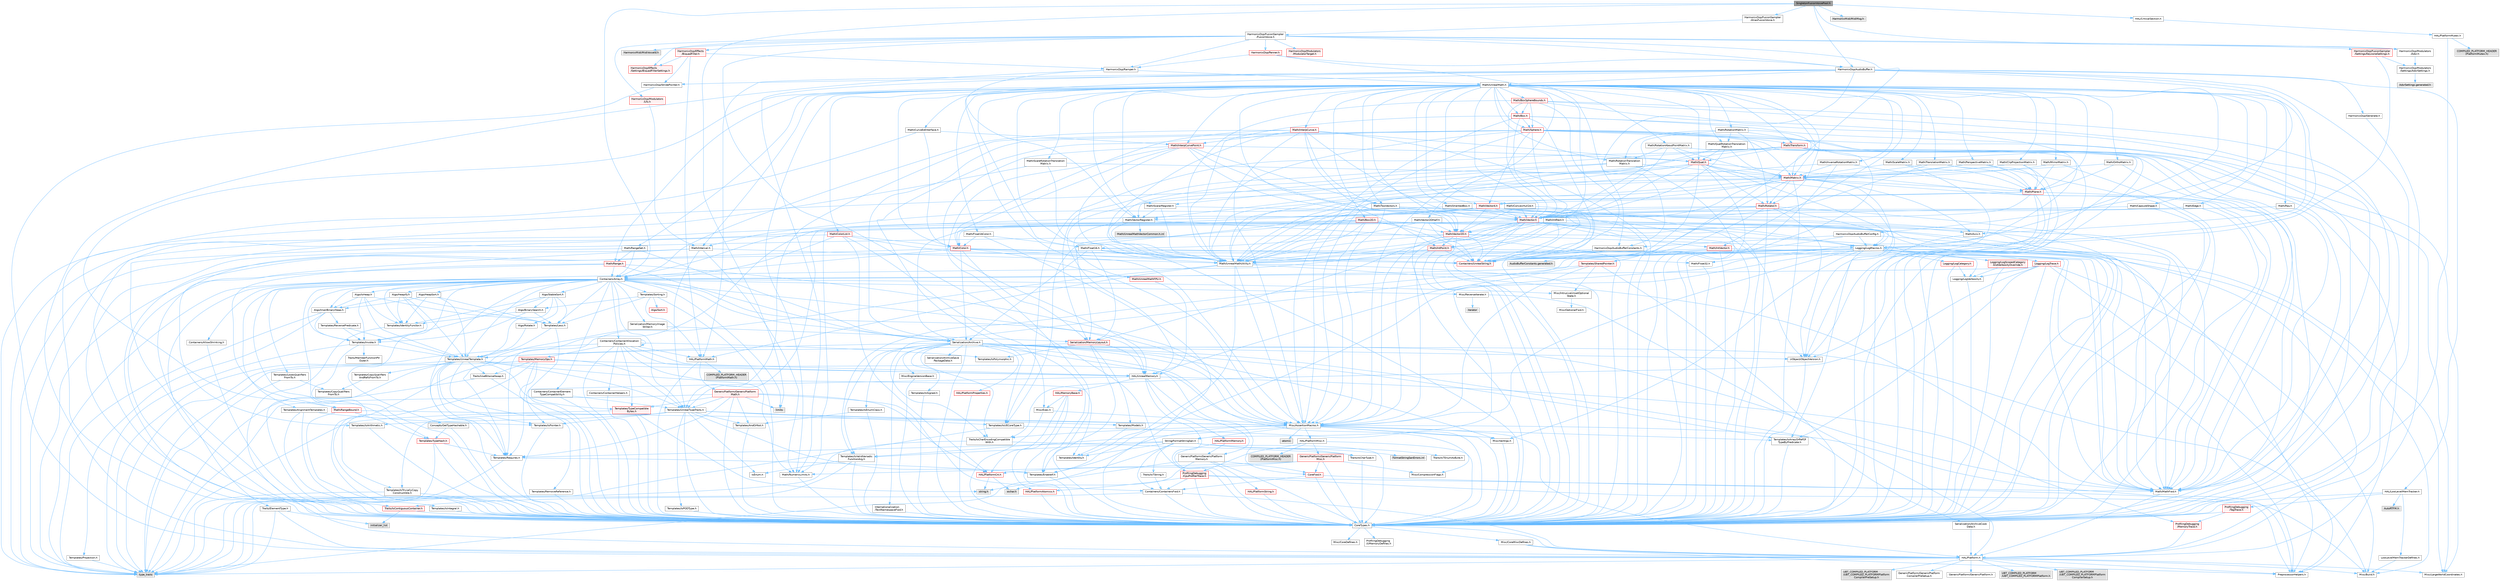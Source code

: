 digraph "SingletonFusionVoicePool.h"
{
 // INTERACTIVE_SVG=YES
 // LATEX_PDF_SIZE
  bgcolor="transparent";
  edge [fontname=Helvetica,fontsize=10,labelfontname=Helvetica,labelfontsize=10];
  node [fontname=Helvetica,fontsize=10,shape=box,height=0.2,width=0.4];
  Node1 [id="Node000001",label="SingletonFusionVoicePool.h",height=0.2,width=0.4,color="gray40", fillcolor="grey60", style="filled", fontcolor="black",tooltip=" "];
  Node1 -> Node2 [id="edge1_Node000001_Node000002",color="steelblue1",style="solid",tooltip=" "];
  Node2 [id="Node000002",label="Containers/Array.h",height=0.2,width=0.4,color="grey40", fillcolor="white", style="filled",URL="$df/dd0/Array_8h.html",tooltip=" "];
  Node2 -> Node3 [id="edge2_Node000002_Node000003",color="steelblue1",style="solid",tooltip=" "];
  Node3 [id="Node000003",label="CoreTypes.h",height=0.2,width=0.4,color="grey40", fillcolor="white", style="filled",URL="$dc/dec/CoreTypes_8h.html",tooltip=" "];
  Node3 -> Node4 [id="edge3_Node000003_Node000004",color="steelblue1",style="solid",tooltip=" "];
  Node4 [id="Node000004",label="HAL/Platform.h",height=0.2,width=0.4,color="grey40", fillcolor="white", style="filled",URL="$d9/dd0/Platform_8h.html",tooltip=" "];
  Node4 -> Node5 [id="edge4_Node000004_Node000005",color="steelblue1",style="solid",tooltip=" "];
  Node5 [id="Node000005",label="Misc/Build.h",height=0.2,width=0.4,color="grey40", fillcolor="white", style="filled",URL="$d3/dbb/Build_8h.html",tooltip=" "];
  Node4 -> Node6 [id="edge5_Node000004_Node000006",color="steelblue1",style="solid",tooltip=" "];
  Node6 [id="Node000006",label="Misc/LargeWorldCoordinates.h",height=0.2,width=0.4,color="grey40", fillcolor="white", style="filled",URL="$d2/dcb/LargeWorldCoordinates_8h.html",tooltip=" "];
  Node4 -> Node7 [id="edge6_Node000004_Node000007",color="steelblue1",style="solid",tooltip=" "];
  Node7 [id="Node000007",label="type_traits",height=0.2,width=0.4,color="grey60", fillcolor="#E0E0E0", style="filled",tooltip=" "];
  Node4 -> Node8 [id="edge7_Node000004_Node000008",color="steelblue1",style="solid",tooltip=" "];
  Node8 [id="Node000008",label="PreprocessorHelpers.h",height=0.2,width=0.4,color="grey40", fillcolor="white", style="filled",URL="$db/ddb/PreprocessorHelpers_8h.html",tooltip=" "];
  Node4 -> Node9 [id="edge8_Node000004_Node000009",color="steelblue1",style="solid",tooltip=" "];
  Node9 [id="Node000009",label="UBT_COMPILED_PLATFORM\l/UBT_COMPILED_PLATFORMPlatform\lCompilerPreSetup.h",height=0.2,width=0.4,color="grey60", fillcolor="#E0E0E0", style="filled",tooltip=" "];
  Node4 -> Node10 [id="edge9_Node000004_Node000010",color="steelblue1",style="solid",tooltip=" "];
  Node10 [id="Node000010",label="GenericPlatform/GenericPlatform\lCompilerPreSetup.h",height=0.2,width=0.4,color="grey40", fillcolor="white", style="filled",URL="$d9/dc8/GenericPlatformCompilerPreSetup_8h.html",tooltip=" "];
  Node4 -> Node11 [id="edge10_Node000004_Node000011",color="steelblue1",style="solid",tooltip=" "];
  Node11 [id="Node000011",label="GenericPlatform/GenericPlatform.h",height=0.2,width=0.4,color="grey40", fillcolor="white", style="filled",URL="$d6/d84/GenericPlatform_8h.html",tooltip=" "];
  Node4 -> Node12 [id="edge11_Node000004_Node000012",color="steelblue1",style="solid",tooltip=" "];
  Node12 [id="Node000012",label="UBT_COMPILED_PLATFORM\l/UBT_COMPILED_PLATFORMPlatform.h",height=0.2,width=0.4,color="grey60", fillcolor="#E0E0E0", style="filled",tooltip=" "];
  Node4 -> Node13 [id="edge12_Node000004_Node000013",color="steelblue1",style="solid",tooltip=" "];
  Node13 [id="Node000013",label="UBT_COMPILED_PLATFORM\l/UBT_COMPILED_PLATFORMPlatform\lCompilerSetup.h",height=0.2,width=0.4,color="grey60", fillcolor="#E0E0E0", style="filled",tooltip=" "];
  Node3 -> Node14 [id="edge13_Node000003_Node000014",color="steelblue1",style="solid",tooltip=" "];
  Node14 [id="Node000014",label="ProfilingDebugging\l/UMemoryDefines.h",height=0.2,width=0.4,color="grey40", fillcolor="white", style="filled",URL="$d2/da2/UMemoryDefines_8h.html",tooltip=" "];
  Node3 -> Node15 [id="edge14_Node000003_Node000015",color="steelblue1",style="solid",tooltip=" "];
  Node15 [id="Node000015",label="Misc/CoreMiscDefines.h",height=0.2,width=0.4,color="grey40", fillcolor="white", style="filled",URL="$da/d38/CoreMiscDefines_8h.html",tooltip=" "];
  Node15 -> Node4 [id="edge15_Node000015_Node000004",color="steelblue1",style="solid",tooltip=" "];
  Node15 -> Node8 [id="edge16_Node000015_Node000008",color="steelblue1",style="solid",tooltip=" "];
  Node3 -> Node16 [id="edge17_Node000003_Node000016",color="steelblue1",style="solid",tooltip=" "];
  Node16 [id="Node000016",label="Misc/CoreDefines.h",height=0.2,width=0.4,color="grey40", fillcolor="white", style="filled",URL="$d3/dd2/CoreDefines_8h.html",tooltip=" "];
  Node2 -> Node17 [id="edge18_Node000002_Node000017",color="steelblue1",style="solid",tooltip=" "];
  Node17 [id="Node000017",label="Misc/AssertionMacros.h",height=0.2,width=0.4,color="grey40", fillcolor="white", style="filled",URL="$d0/dfa/AssertionMacros_8h.html",tooltip=" "];
  Node17 -> Node3 [id="edge19_Node000017_Node000003",color="steelblue1",style="solid",tooltip=" "];
  Node17 -> Node4 [id="edge20_Node000017_Node000004",color="steelblue1",style="solid",tooltip=" "];
  Node17 -> Node18 [id="edge21_Node000017_Node000018",color="steelblue1",style="solid",tooltip=" "];
  Node18 [id="Node000018",label="HAL/PlatformMisc.h",height=0.2,width=0.4,color="grey40", fillcolor="white", style="filled",URL="$d0/df5/PlatformMisc_8h.html",tooltip=" "];
  Node18 -> Node3 [id="edge22_Node000018_Node000003",color="steelblue1",style="solid",tooltip=" "];
  Node18 -> Node19 [id="edge23_Node000018_Node000019",color="steelblue1",style="solid",tooltip=" "];
  Node19 [id="Node000019",label="GenericPlatform/GenericPlatform\lMisc.h",height=0.2,width=0.4,color="red", fillcolor="#FFF0F0", style="filled",URL="$db/d9a/GenericPlatformMisc_8h.html",tooltip=" "];
  Node19 -> Node25 [id="edge24_Node000019_Node000025",color="steelblue1",style="solid",tooltip=" "];
  Node25 [id="Node000025",label="CoreFwd.h",height=0.2,width=0.4,color="red", fillcolor="#FFF0F0", style="filled",URL="$d1/d1e/CoreFwd_8h.html",tooltip=" "];
  Node25 -> Node3 [id="edge25_Node000025_Node000003",color="steelblue1",style="solid",tooltip=" "];
  Node25 -> Node26 [id="edge26_Node000025_Node000026",color="steelblue1",style="solid",tooltip=" "];
  Node26 [id="Node000026",label="Containers/ContainersFwd.h",height=0.2,width=0.4,color="grey40", fillcolor="white", style="filled",URL="$d4/d0a/ContainersFwd_8h.html",tooltip=" "];
  Node26 -> Node4 [id="edge27_Node000026_Node000004",color="steelblue1",style="solid",tooltip=" "];
  Node26 -> Node3 [id="edge28_Node000026_Node000003",color="steelblue1",style="solid",tooltip=" "];
  Node26 -> Node23 [id="edge29_Node000026_Node000023",color="steelblue1",style="solid",tooltip=" "];
  Node23 [id="Node000023",label="Traits/IsContiguousContainer.h",height=0.2,width=0.4,color="red", fillcolor="#FFF0F0", style="filled",URL="$d5/d3c/IsContiguousContainer_8h.html",tooltip=" "];
  Node23 -> Node3 [id="edge30_Node000023_Node000003",color="steelblue1",style="solid",tooltip=" "];
  Node23 -> Node22 [id="edge31_Node000023_Node000022",color="steelblue1",style="solid",tooltip=" "];
  Node22 [id="Node000022",label="initializer_list",height=0.2,width=0.4,color="grey60", fillcolor="#E0E0E0", style="filled",tooltip=" "];
  Node25 -> Node27 [id="edge32_Node000025_Node000027",color="steelblue1",style="solid",tooltip=" "];
  Node27 [id="Node000027",label="Math/MathFwd.h",height=0.2,width=0.4,color="grey40", fillcolor="white", style="filled",URL="$d2/d10/MathFwd_8h.html",tooltip=" "];
  Node27 -> Node4 [id="edge33_Node000027_Node000004",color="steelblue1",style="solid",tooltip=" "];
  Node19 -> Node3 [id="edge34_Node000019_Node000003",color="steelblue1",style="solid",tooltip=" "];
  Node19 -> Node30 [id="edge35_Node000019_Node000030",color="steelblue1",style="solid",tooltip=" "];
  Node30 [id="Node000030",label="HAL/PlatformCrt.h",height=0.2,width=0.4,color="red", fillcolor="#FFF0F0", style="filled",URL="$d8/d75/PlatformCrt_8h.html",tooltip=" "];
  Node30 -> Node32 [id="edge36_Node000030_Node000032",color="steelblue1",style="solid",tooltip=" "];
  Node32 [id="Node000032",label="wchar.h",height=0.2,width=0.4,color="grey60", fillcolor="#E0E0E0", style="filled",tooltip=" "];
  Node30 -> Node39 [id="edge37_Node000030_Node000039",color="steelblue1",style="solid",tooltip=" "];
  Node39 [id="Node000039",label="string.h",height=0.2,width=0.4,color="grey60", fillcolor="#E0E0E0", style="filled",tooltip=" "];
  Node19 -> Node40 [id="edge38_Node000019_Node000040",color="steelblue1",style="solid",tooltip=" "];
  Node40 [id="Node000040",label="Math/NumericLimits.h",height=0.2,width=0.4,color="grey40", fillcolor="white", style="filled",URL="$df/d1b/NumericLimits_8h.html",tooltip=" "];
  Node40 -> Node3 [id="edge39_Node000040_Node000003",color="steelblue1",style="solid",tooltip=" "];
  Node19 -> Node41 [id="edge40_Node000019_Node000041",color="steelblue1",style="solid",tooltip=" "];
  Node41 [id="Node000041",label="Misc/CompressionFlags.h",height=0.2,width=0.4,color="grey40", fillcolor="white", style="filled",URL="$d9/d76/CompressionFlags_8h.html",tooltip=" "];
  Node18 -> Node45 [id="edge41_Node000018_Node000045",color="steelblue1",style="solid",tooltip=" "];
  Node45 [id="Node000045",label="COMPILED_PLATFORM_HEADER\l(PlatformMisc.h)",height=0.2,width=0.4,color="grey60", fillcolor="#E0E0E0", style="filled",tooltip=" "];
  Node18 -> Node46 [id="edge42_Node000018_Node000046",color="steelblue1",style="solid",tooltip=" "];
  Node46 [id="Node000046",label="ProfilingDebugging\l/CpuProfilerTrace.h",height=0.2,width=0.4,color="red", fillcolor="#FFF0F0", style="filled",URL="$da/dcb/CpuProfilerTrace_8h.html",tooltip=" "];
  Node46 -> Node3 [id="edge43_Node000046_Node000003",color="steelblue1",style="solid",tooltip=" "];
  Node46 -> Node26 [id="edge44_Node000046_Node000026",color="steelblue1",style="solid",tooltip=" "];
  Node46 -> Node47 [id="edge45_Node000046_Node000047",color="steelblue1",style="solid",tooltip=" "];
  Node47 [id="Node000047",label="HAL/PlatformAtomics.h",height=0.2,width=0.4,color="red", fillcolor="#FFF0F0", style="filled",URL="$d3/d36/PlatformAtomics_8h.html",tooltip=" "];
  Node47 -> Node3 [id="edge46_Node000047_Node000003",color="steelblue1",style="solid",tooltip=" "];
  Node46 -> Node8 [id="edge47_Node000046_Node000008",color="steelblue1",style="solid",tooltip=" "];
  Node46 -> Node5 [id="edge48_Node000046_Node000005",color="steelblue1",style="solid",tooltip=" "];
  Node17 -> Node8 [id="edge49_Node000017_Node000008",color="steelblue1",style="solid",tooltip=" "];
  Node17 -> Node54 [id="edge50_Node000017_Node000054",color="steelblue1",style="solid",tooltip=" "];
  Node54 [id="Node000054",label="Templates/EnableIf.h",height=0.2,width=0.4,color="grey40", fillcolor="white", style="filled",URL="$d7/d60/EnableIf_8h.html",tooltip=" "];
  Node54 -> Node3 [id="edge51_Node000054_Node000003",color="steelblue1",style="solid",tooltip=" "];
  Node17 -> Node55 [id="edge52_Node000017_Node000055",color="steelblue1",style="solid",tooltip=" "];
  Node55 [id="Node000055",label="Templates/IsArrayOrRefOf\lTypeByPredicate.h",height=0.2,width=0.4,color="grey40", fillcolor="white", style="filled",URL="$d6/da1/IsArrayOrRefOfTypeByPredicate_8h.html",tooltip=" "];
  Node55 -> Node3 [id="edge53_Node000055_Node000003",color="steelblue1",style="solid",tooltip=" "];
  Node17 -> Node56 [id="edge54_Node000017_Node000056",color="steelblue1",style="solid",tooltip=" "];
  Node56 [id="Node000056",label="Templates/IsValidVariadic\lFunctionArg.h",height=0.2,width=0.4,color="grey40", fillcolor="white", style="filled",URL="$d0/dc8/IsValidVariadicFunctionArg_8h.html",tooltip=" "];
  Node56 -> Node3 [id="edge55_Node000056_Node000003",color="steelblue1",style="solid",tooltip=" "];
  Node56 -> Node57 [id="edge56_Node000056_Node000057",color="steelblue1",style="solid",tooltip=" "];
  Node57 [id="Node000057",label="IsEnum.h",height=0.2,width=0.4,color="grey40", fillcolor="white", style="filled",URL="$d4/de5/IsEnum_8h.html",tooltip=" "];
  Node56 -> Node7 [id="edge57_Node000056_Node000007",color="steelblue1",style="solid",tooltip=" "];
  Node17 -> Node58 [id="edge58_Node000017_Node000058",color="steelblue1",style="solid",tooltip=" "];
  Node58 [id="Node000058",label="Traits/IsCharEncodingCompatible\lWith.h",height=0.2,width=0.4,color="grey40", fillcolor="white", style="filled",URL="$df/dd1/IsCharEncodingCompatibleWith_8h.html",tooltip=" "];
  Node58 -> Node7 [id="edge59_Node000058_Node000007",color="steelblue1",style="solid",tooltip=" "];
  Node58 -> Node59 [id="edge60_Node000058_Node000059",color="steelblue1",style="solid",tooltip=" "];
  Node59 [id="Node000059",label="Traits/IsCharType.h",height=0.2,width=0.4,color="grey40", fillcolor="white", style="filled",URL="$db/d51/IsCharType_8h.html",tooltip=" "];
  Node59 -> Node3 [id="edge61_Node000059_Node000003",color="steelblue1",style="solid",tooltip=" "];
  Node17 -> Node60 [id="edge62_Node000017_Node000060",color="steelblue1",style="solid",tooltip=" "];
  Node60 [id="Node000060",label="Misc/VarArgs.h",height=0.2,width=0.4,color="grey40", fillcolor="white", style="filled",URL="$d5/d6f/VarArgs_8h.html",tooltip=" "];
  Node60 -> Node3 [id="edge63_Node000060_Node000003",color="steelblue1",style="solid",tooltip=" "];
  Node17 -> Node61 [id="edge64_Node000017_Node000061",color="steelblue1",style="solid",tooltip=" "];
  Node61 [id="Node000061",label="String/FormatStringSan.h",height=0.2,width=0.4,color="grey40", fillcolor="white", style="filled",URL="$d3/d8b/FormatStringSan_8h.html",tooltip=" "];
  Node61 -> Node7 [id="edge65_Node000061_Node000007",color="steelblue1",style="solid",tooltip=" "];
  Node61 -> Node3 [id="edge66_Node000061_Node000003",color="steelblue1",style="solid",tooltip=" "];
  Node61 -> Node62 [id="edge67_Node000061_Node000062",color="steelblue1",style="solid",tooltip=" "];
  Node62 [id="Node000062",label="Templates/Requires.h",height=0.2,width=0.4,color="grey40", fillcolor="white", style="filled",URL="$dc/d96/Requires_8h.html",tooltip=" "];
  Node62 -> Node54 [id="edge68_Node000062_Node000054",color="steelblue1",style="solid",tooltip=" "];
  Node62 -> Node7 [id="edge69_Node000062_Node000007",color="steelblue1",style="solid",tooltip=" "];
  Node61 -> Node63 [id="edge70_Node000061_Node000063",color="steelblue1",style="solid",tooltip=" "];
  Node63 [id="Node000063",label="Templates/Identity.h",height=0.2,width=0.4,color="grey40", fillcolor="white", style="filled",URL="$d0/dd5/Identity_8h.html",tooltip=" "];
  Node61 -> Node56 [id="edge71_Node000061_Node000056",color="steelblue1",style="solid",tooltip=" "];
  Node61 -> Node59 [id="edge72_Node000061_Node000059",color="steelblue1",style="solid",tooltip=" "];
  Node61 -> Node64 [id="edge73_Node000061_Node000064",color="steelblue1",style="solid",tooltip=" "];
  Node64 [id="Node000064",label="Traits/IsTEnumAsByte.h",height=0.2,width=0.4,color="grey40", fillcolor="white", style="filled",URL="$d1/de6/IsTEnumAsByte_8h.html",tooltip=" "];
  Node61 -> Node65 [id="edge74_Node000061_Node000065",color="steelblue1",style="solid",tooltip=" "];
  Node65 [id="Node000065",label="Traits/IsTString.h",height=0.2,width=0.4,color="grey40", fillcolor="white", style="filled",URL="$d0/df8/IsTString_8h.html",tooltip=" "];
  Node65 -> Node26 [id="edge75_Node000065_Node000026",color="steelblue1",style="solid",tooltip=" "];
  Node61 -> Node26 [id="edge76_Node000061_Node000026",color="steelblue1",style="solid",tooltip=" "];
  Node61 -> Node66 [id="edge77_Node000061_Node000066",color="steelblue1",style="solid",tooltip=" "];
  Node66 [id="Node000066",label="FormatStringSanErrors.inl",height=0.2,width=0.4,color="grey60", fillcolor="#E0E0E0", style="filled",tooltip=" "];
  Node17 -> Node67 [id="edge78_Node000017_Node000067",color="steelblue1",style="solid",tooltip=" "];
  Node67 [id="Node000067",label="atomic",height=0.2,width=0.4,color="grey60", fillcolor="#E0E0E0", style="filled",tooltip=" "];
  Node2 -> Node68 [id="edge79_Node000002_Node000068",color="steelblue1",style="solid",tooltip=" "];
  Node68 [id="Node000068",label="Misc/IntrusiveUnsetOptional\lState.h",height=0.2,width=0.4,color="grey40", fillcolor="white", style="filled",URL="$d2/d0a/IntrusiveUnsetOptionalState_8h.html",tooltip=" "];
  Node68 -> Node69 [id="edge80_Node000068_Node000069",color="steelblue1",style="solid",tooltip=" "];
  Node69 [id="Node000069",label="Misc/OptionalFwd.h",height=0.2,width=0.4,color="grey40", fillcolor="white", style="filled",URL="$dc/d50/OptionalFwd_8h.html",tooltip=" "];
  Node2 -> Node70 [id="edge81_Node000002_Node000070",color="steelblue1",style="solid",tooltip=" "];
  Node70 [id="Node000070",label="Misc/ReverseIterate.h",height=0.2,width=0.4,color="grey40", fillcolor="white", style="filled",URL="$db/de3/ReverseIterate_8h.html",tooltip=" "];
  Node70 -> Node4 [id="edge82_Node000070_Node000004",color="steelblue1",style="solid",tooltip=" "];
  Node70 -> Node71 [id="edge83_Node000070_Node000071",color="steelblue1",style="solid",tooltip=" "];
  Node71 [id="Node000071",label="iterator",height=0.2,width=0.4,color="grey60", fillcolor="#E0E0E0", style="filled",tooltip=" "];
  Node2 -> Node72 [id="edge84_Node000002_Node000072",color="steelblue1",style="solid",tooltip=" "];
  Node72 [id="Node000072",label="HAL/UnrealMemory.h",height=0.2,width=0.4,color="grey40", fillcolor="white", style="filled",URL="$d9/d96/UnrealMemory_8h.html",tooltip=" "];
  Node72 -> Node3 [id="edge85_Node000072_Node000003",color="steelblue1",style="solid",tooltip=" "];
  Node72 -> Node73 [id="edge86_Node000072_Node000073",color="steelblue1",style="solid",tooltip=" "];
  Node73 [id="Node000073",label="GenericPlatform/GenericPlatform\lMemory.h",height=0.2,width=0.4,color="grey40", fillcolor="white", style="filled",URL="$dd/d22/GenericPlatformMemory_8h.html",tooltip=" "];
  Node73 -> Node25 [id="edge87_Node000073_Node000025",color="steelblue1",style="solid",tooltip=" "];
  Node73 -> Node3 [id="edge88_Node000073_Node000003",color="steelblue1",style="solid",tooltip=" "];
  Node73 -> Node74 [id="edge89_Node000073_Node000074",color="steelblue1",style="solid",tooltip=" "];
  Node74 [id="Node000074",label="HAL/PlatformString.h",height=0.2,width=0.4,color="red", fillcolor="#FFF0F0", style="filled",URL="$db/db5/PlatformString_8h.html",tooltip=" "];
  Node74 -> Node3 [id="edge90_Node000074_Node000003",color="steelblue1",style="solid",tooltip=" "];
  Node73 -> Node39 [id="edge91_Node000073_Node000039",color="steelblue1",style="solid",tooltip=" "];
  Node73 -> Node32 [id="edge92_Node000073_Node000032",color="steelblue1",style="solid",tooltip=" "];
  Node72 -> Node76 [id="edge93_Node000072_Node000076",color="steelblue1",style="solid",tooltip=" "];
  Node76 [id="Node000076",label="HAL/MemoryBase.h",height=0.2,width=0.4,color="red", fillcolor="#FFF0F0", style="filled",URL="$d6/d9f/MemoryBase_8h.html",tooltip=" "];
  Node76 -> Node3 [id="edge94_Node000076_Node000003",color="steelblue1",style="solid",tooltip=" "];
  Node76 -> Node47 [id="edge95_Node000076_Node000047",color="steelblue1",style="solid",tooltip=" "];
  Node76 -> Node30 [id="edge96_Node000076_Node000030",color="steelblue1",style="solid",tooltip=" "];
  Node76 -> Node77 [id="edge97_Node000076_Node000077",color="steelblue1",style="solid",tooltip=" "];
  Node77 [id="Node000077",label="Misc/Exec.h",height=0.2,width=0.4,color="grey40", fillcolor="white", style="filled",URL="$de/ddb/Exec_8h.html",tooltip=" "];
  Node77 -> Node3 [id="edge98_Node000077_Node000003",color="steelblue1",style="solid",tooltip=" "];
  Node77 -> Node17 [id="edge99_Node000077_Node000017",color="steelblue1",style="solid",tooltip=" "];
  Node72 -> Node89 [id="edge100_Node000072_Node000089",color="steelblue1",style="solid",tooltip=" "];
  Node89 [id="Node000089",label="HAL/PlatformMemory.h",height=0.2,width=0.4,color="red", fillcolor="#FFF0F0", style="filled",URL="$de/d68/PlatformMemory_8h.html",tooltip=" "];
  Node89 -> Node3 [id="edge101_Node000089_Node000003",color="steelblue1",style="solid",tooltip=" "];
  Node89 -> Node73 [id="edge102_Node000089_Node000073",color="steelblue1",style="solid",tooltip=" "];
  Node72 -> Node91 [id="edge103_Node000072_Node000091",color="steelblue1",style="solid",tooltip=" "];
  Node91 [id="Node000091",label="ProfilingDebugging\l/MemoryTrace.h",height=0.2,width=0.4,color="red", fillcolor="#FFF0F0", style="filled",URL="$da/dd7/MemoryTrace_8h.html",tooltip=" "];
  Node91 -> Node4 [id="edge104_Node000091_Node000004",color="steelblue1",style="solid",tooltip=" "];
  Node72 -> Node92 [id="edge105_Node000072_Node000092",color="steelblue1",style="solid",tooltip=" "];
  Node92 [id="Node000092",label="Templates/IsPointer.h",height=0.2,width=0.4,color="grey40", fillcolor="white", style="filled",URL="$d7/d05/IsPointer_8h.html",tooltip=" "];
  Node92 -> Node3 [id="edge106_Node000092_Node000003",color="steelblue1",style="solid",tooltip=" "];
  Node2 -> Node93 [id="edge107_Node000002_Node000093",color="steelblue1",style="solid",tooltip=" "];
  Node93 [id="Node000093",label="Templates/UnrealTypeTraits.h",height=0.2,width=0.4,color="grey40", fillcolor="white", style="filled",URL="$d2/d2d/UnrealTypeTraits_8h.html",tooltip=" "];
  Node93 -> Node3 [id="edge108_Node000093_Node000003",color="steelblue1",style="solid",tooltip=" "];
  Node93 -> Node92 [id="edge109_Node000093_Node000092",color="steelblue1",style="solid",tooltip=" "];
  Node93 -> Node17 [id="edge110_Node000093_Node000017",color="steelblue1",style="solid",tooltip=" "];
  Node93 -> Node85 [id="edge111_Node000093_Node000085",color="steelblue1",style="solid",tooltip=" "];
  Node85 [id="Node000085",label="Templates/AndOrNot.h",height=0.2,width=0.4,color="grey40", fillcolor="white", style="filled",URL="$db/d0a/AndOrNot_8h.html",tooltip=" "];
  Node85 -> Node3 [id="edge112_Node000085_Node000003",color="steelblue1",style="solid",tooltip=" "];
  Node93 -> Node54 [id="edge113_Node000093_Node000054",color="steelblue1",style="solid",tooltip=" "];
  Node93 -> Node94 [id="edge114_Node000093_Node000094",color="steelblue1",style="solid",tooltip=" "];
  Node94 [id="Node000094",label="Templates/IsArithmetic.h",height=0.2,width=0.4,color="grey40", fillcolor="white", style="filled",URL="$d2/d5d/IsArithmetic_8h.html",tooltip=" "];
  Node94 -> Node3 [id="edge115_Node000094_Node000003",color="steelblue1",style="solid",tooltip=" "];
  Node93 -> Node57 [id="edge116_Node000093_Node000057",color="steelblue1",style="solid",tooltip=" "];
  Node93 -> Node95 [id="edge117_Node000093_Node000095",color="steelblue1",style="solid",tooltip=" "];
  Node95 [id="Node000095",label="Templates/Models.h",height=0.2,width=0.4,color="grey40", fillcolor="white", style="filled",URL="$d3/d0c/Models_8h.html",tooltip=" "];
  Node95 -> Node63 [id="edge118_Node000095_Node000063",color="steelblue1",style="solid",tooltip=" "];
  Node93 -> Node96 [id="edge119_Node000093_Node000096",color="steelblue1",style="solid",tooltip=" "];
  Node96 [id="Node000096",label="Templates/IsPODType.h",height=0.2,width=0.4,color="grey40", fillcolor="white", style="filled",URL="$d7/db1/IsPODType_8h.html",tooltip=" "];
  Node96 -> Node3 [id="edge120_Node000096_Node000003",color="steelblue1",style="solid",tooltip=" "];
  Node93 -> Node97 [id="edge121_Node000093_Node000097",color="steelblue1",style="solid",tooltip=" "];
  Node97 [id="Node000097",label="Templates/IsUECoreType.h",height=0.2,width=0.4,color="grey40", fillcolor="white", style="filled",URL="$d1/db8/IsUECoreType_8h.html",tooltip=" "];
  Node97 -> Node3 [id="edge122_Node000097_Node000003",color="steelblue1",style="solid",tooltip=" "];
  Node97 -> Node7 [id="edge123_Node000097_Node000007",color="steelblue1",style="solid",tooltip=" "];
  Node93 -> Node86 [id="edge124_Node000093_Node000086",color="steelblue1",style="solid",tooltip=" "];
  Node86 [id="Node000086",label="Templates/IsTriviallyCopy\lConstructible.h",height=0.2,width=0.4,color="grey40", fillcolor="white", style="filled",URL="$d3/d78/IsTriviallyCopyConstructible_8h.html",tooltip=" "];
  Node86 -> Node3 [id="edge125_Node000086_Node000003",color="steelblue1",style="solid",tooltip=" "];
  Node86 -> Node7 [id="edge126_Node000086_Node000007",color="steelblue1",style="solid",tooltip=" "];
  Node2 -> Node98 [id="edge127_Node000002_Node000098",color="steelblue1",style="solid",tooltip=" "];
  Node98 [id="Node000098",label="Templates/UnrealTemplate.h",height=0.2,width=0.4,color="grey40", fillcolor="white", style="filled",URL="$d4/d24/UnrealTemplate_8h.html",tooltip=" "];
  Node98 -> Node3 [id="edge128_Node000098_Node000003",color="steelblue1",style="solid",tooltip=" "];
  Node98 -> Node92 [id="edge129_Node000098_Node000092",color="steelblue1",style="solid",tooltip=" "];
  Node98 -> Node72 [id="edge130_Node000098_Node000072",color="steelblue1",style="solid",tooltip=" "];
  Node98 -> Node99 [id="edge131_Node000098_Node000099",color="steelblue1",style="solid",tooltip=" "];
  Node99 [id="Node000099",label="Templates/CopyQualifiers\lAndRefsFromTo.h",height=0.2,width=0.4,color="grey40", fillcolor="white", style="filled",URL="$d3/db3/CopyQualifiersAndRefsFromTo_8h.html",tooltip=" "];
  Node99 -> Node100 [id="edge132_Node000099_Node000100",color="steelblue1",style="solid",tooltip=" "];
  Node100 [id="Node000100",label="Templates/CopyQualifiers\lFromTo.h",height=0.2,width=0.4,color="grey40", fillcolor="white", style="filled",URL="$d5/db4/CopyQualifiersFromTo_8h.html",tooltip=" "];
  Node98 -> Node93 [id="edge133_Node000098_Node000093",color="steelblue1",style="solid",tooltip=" "];
  Node98 -> Node101 [id="edge134_Node000098_Node000101",color="steelblue1",style="solid",tooltip=" "];
  Node101 [id="Node000101",label="Templates/RemoveReference.h",height=0.2,width=0.4,color="grey40", fillcolor="white", style="filled",URL="$da/dbe/RemoveReference_8h.html",tooltip=" "];
  Node101 -> Node3 [id="edge135_Node000101_Node000003",color="steelblue1",style="solid",tooltip=" "];
  Node98 -> Node62 [id="edge136_Node000098_Node000062",color="steelblue1",style="solid",tooltip=" "];
  Node98 -> Node102 [id="edge137_Node000098_Node000102",color="steelblue1",style="solid",tooltip=" "];
  Node102 [id="Node000102",label="Templates/TypeCompatible\lBytes.h",height=0.2,width=0.4,color="red", fillcolor="#FFF0F0", style="filled",URL="$df/d0a/TypeCompatibleBytes_8h.html",tooltip=" "];
  Node102 -> Node3 [id="edge138_Node000102_Node000003",color="steelblue1",style="solid",tooltip=" "];
  Node102 -> Node39 [id="edge139_Node000102_Node000039",color="steelblue1",style="solid",tooltip=" "];
  Node102 -> Node7 [id="edge140_Node000102_Node000007",color="steelblue1",style="solid",tooltip=" "];
  Node98 -> Node63 [id="edge141_Node000098_Node000063",color="steelblue1",style="solid",tooltip=" "];
  Node98 -> Node23 [id="edge142_Node000098_Node000023",color="steelblue1",style="solid",tooltip=" "];
  Node98 -> Node103 [id="edge143_Node000098_Node000103",color="steelblue1",style="solid",tooltip=" "];
  Node103 [id="Node000103",label="Traits/UseBitwiseSwap.h",height=0.2,width=0.4,color="grey40", fillcolor="white", style="filled",URL="$db/df3/UseBitwiseSwap_8h.html",tooltip=" "];
  Node103 -> Node3 [id="edge144_Node000103_Node000003",color="steelblue1",style="solid",tooltip=" "];
  Node103 -> Node7 [id="edge145_Node000103_Node000007",color="steelblue1",style="solid",tooltip=" "];
  Node98 -> Node7 [id="edge146_Node000098_Node000007",color="steelblue1",style="solid",tooltip=" "];
  Node2 -> Node104 [id="edge147_Node000002_Node000104",color="steelblue1",style="solid",tooltip=" "];
  Node104 [id="Node000104",label="Containers/AllowShrinking.h",height=0.2,width=0.4,color="grey40", fillcolor="white", style="filled",URL="$d7/d1a/AllowShrinking_8h.html",tooltip=" "];
  Node104 -> Node3 [id="edge148_Node000104_Node000003",color="steelblue1",style="solid",tooltip=" "];
  Node2 -> Node105 [id="edge149_Node000002_Node000105",color="steelblue1",style="solid",tooltip=" "];
  Node105 [id="Node000105",label="Containers/ContainerAllocation\lPolicies.h",height=0.2,width=0.4,color="grey40", fillcolor="white", style="filled",URL="$d7/dff/ContainerAllocationPolicies_8h.html",tooltip=" "];
  Node105 -> Node3 [id="edge150_Node000105_Node000003",color="steelblue1",style="solid",tooltip=" "];
  Node105 -> Node106 [id="edge151_Node000105_Node000106",color="steelblue1",style="solid",tooltip=" "];
  Node106 [id="Node000106",label="Containers/ContainerHelpers.h",height=0.2,width=0.4,color="grey40", fillcolor="white", style="filled",URL="$d7/d33/ContainerHelpers_8h.html",tooltip=" "];
  Node106 -> Node3 [id="edge152_Node000106_Node000003",color="steelblue1",style="solid",tooltip=" "];
  Node105 -> Node105 [id="edge153_Node000105_Node000105",color="steelblue1",style="solid",tooltip=" "];
  Node105 -> Node107 [id="edge154_Node000105_Node000107",color="steelblue1",style="solid",tooltip=" "];
  Node107 [id="Node000107",label="HAL/PlatformMath.h",height=0.2,width=0.4,color="grey40", fillcolor="white", style="filled",URL="$dc/d53/PlatformMath_8h.html",tooltip=" "];
  Node107 -> Node3 [id="edge155_Node000107_Node000003",color="steelblue1",style="solid",tooltip=" "];
  Node107 -> Node108 [id="edge156_Node000107_Node000108",color="steelblue1",style="solid",tooltip=" "];
  Node108 [id="Node000108",label="GenericPlatform/GenericPlatform\lMath.h",height=0.2,width=0.4,color="red", fillcolor="#FFF0F0", style="filled",URL="$d5/d79/GenericPlatformMath_8h.html",tooltip=" "];
  Node108 -> Node3 [id="edge157_Node000108_Node000003",color="steelblue1",style="solid",tooltip=" "];
  Node108 -> Node26 [id="edge158_Node000108_Node000026",color="steelblue1",style="solid",tooltip=" "];
  Node108 -> Node30 [id="edge159_Node000108_Node000030",color="steelblue1",style="solid",tooltip=" "];
  Node108 -> Node85 [id="edge160_Node000108_Node000085",color="steelblue1",style="solid",tooltip=" "];
  Node108 -> Node93 [id="edge161_Node000108_Node000093",color="steelblue1",style="solid",tooltip=" "];
  Node108 -> Node62 [id="edge162_Node000108_Node000062",color="steelblue1",style="solid",tooltip=" "];
  Node108 -> Node102 [id="edge163_Node000108_Node000102",color="steelblue1",style="solid",tooltip=" "];
  Node108 -> Node113 [id="edge164_Node000108_Node000113",color="steelblue1",style="solid",tooltip=" "];
  Node113 [id="Node000113",label="limits",height=0.2,width=0.4,color="grey60", fillcolor="#E0E0E0", style="filled",tooltip=" "];
  Node108 -> Node7 [id="edge165_Node000108_Node000007",color="steelblue1",style="solid",tooltip=" "];
  Node107 -> Node114 [id="edge166_Node000107_Node000114",color="steelblue1",style="solid",tooltip=" "];
  Node114 [id="Node000114",label="COMPILED_PLATFORM_HEADER\l(PlatformMath.h)",height=0.2,width=0.4,color="grey60", fillcolor="#E0E0E0", style="filled",tooltip=" "];
  Node105 -> Node72 [id="edge167_Node000105_Node000072",color="steelblue1",style="solid",tooltip=" "];
  Node105 -> Node40 [id="edge168_Node000105_Node000040",color="steelblue1",style="solid",tooltip=" "];
  Node105 -> Node17 [id="edge169_Node000105_Node000017",color="steelblue1",style="solid",tooltip=" "];
  Node105 -> Node115 [id="edge170_Node000105_Node000115",color="steelblue1",style="solid",tooltip=" "];
  Node115 [id="Node000115",label="Templates/IsPolymorphic.h",height=0.2,width=0.4,color="grey40", fillcolor="white", style="filled",URL="$dc/d20/IsPolymorphic_8h.html",tooltip=" "];
  Node105 -> Node116 [id="edge171_Node000105_Node000116",color="steelblue1",style="solid",tooltip=" "];
  Node116 [id="Node000116",label="Templates/MemoryOps.h",height=0.2,width=0.4,color="red", fillcolor="#FFF0F0", style="filled",URL="$db/dea/MemoryOps_8h.html",tooltip=" "];
  Node116 -> Node3 [id="edge172_Node000116_Node000003",color="steelblue1",style="solid",tooltip=" "];
  Node116 -> Node72 [id="edge173_Node000116_Node000072",color="steelblue1",style="solid",tooltip=" "];
  Node116 -> Node86 [id="edge174_Node000116_Node000086",color="steelblue1",style="solid",tooltip=" "];
  Node116 -> Node62 [id="edge175_Node000116_Node000062",color="steelblue1",style="solid",tooltip=" "];
  Node116 -> Node93 [id="edge176_Node000116_Node000093",color="steelblue1",style="solid",tooltip=" "];
  Node116 -> Node103 [id="edge177_Node000116_Node000103",color="steelblue1",style="solid",tooltip=" "];
  Node116 -> Node7 [id="edge178_Node000116_Node000007",color="steelblue1",style="solid",tooltip=" "];
  Node105 -> Node102 [id="edge179_Node000105_Node000102",color="steelblue1",style="solid",tooltip=" "];
  Node105 -> Node7 [id="edge180_Node000105_Node000007",color="steelblue1",style="solid",tooltip=" "];
  Node2 -> Node117 [id="edge181_Node000002_Node000117",color="steelblue1",style="solid",tooltip=" "];
  Node117 [id="Node000117",label="Containers/ContainerElement\lTypeCompatibility.h",height=0.2,width=0.4,color="grey40", fillcolor="white", style="filled",URL="$df/ddf/ContainerElementTypeCompatibility_8h.html",tooltip=" "];
  Node117 -> Node3 [id="edge182_Node000117_Node000003",color="steelblue1",style="solid",tooltip=" "];
  Node117 -> Node93 [id="edge183_Node000117_Node000093",color="steelblue1",style="solid",tooltip=" "];
  Node2 -> Node118 [id="edge184_Node000002_Node000118",color="steelblue1",style="solid",tooltip=" "];
  Node118 [id="Node000118",label="Serialization/Archive.h",height=0.2,width=0.4,color="grey40", fillcolor="white", style="filled",URL="$d7/d3b/Archive_8h.html",tooltip=" "];
  Node118 -> Node25 [id="edge185_Node000118_Node000025",color="steelblue1",style="solid",tooltip=" "];
  Node118 -> Node3 [id="edge186_Node000118_Node000003",color="steelblue1",style="solid",tooltip=" "];
  Node118 -> Node119 [id="edge187_Node000118_Node000119",color="steelblue1",style="solid",tooltip=" "];
  Node119 [id="Node000119",label="HAL/PlatformProperties.h",height=0.2,width=0.4,color="red", fillcolor="#FFF0F0", style="filled",URL="$d9/db0/PlatformProperties_8h.html",tooltip=" "];
  Node119 -> Node3 [id="edge188_Node000119_Node000003",color="steelblue1",style="solid",tooltip=" "];
  Node118 -> Node122 [id="edge189_Node000118_Node000122",color="steelblue1",style="solid",tooltip=" "];
  Node122 [id="Node000122",label="Internationalization\l/TextNamespaceFwd.h",height=0.2,width=0.4,color="grey40", fillcolor="white", style="filled",URL="$d8/d97/TextNamespaceFwd_8h.html",tooltip=" "];
  Node122 -> Node3 [id="edge190_Node000122_Node000003",color="steelblue1",style="solid",tooltip=" "];
  Node118 -> Node27 [id="edge191_Node000118_Node000027",color="steelblue1",style="solid",tooltip=" "];
  Node118 -> Node17 [id="edge192_Node000118_Node000017",color="steelblue1",style="solid",tooltip=" "];
  Node118 -> Node5 [id="edge193_Node000118_Node000005",color="steelblue1",style="solid",tooltip=" "];
  Node118 -> Node41 [id="edge194_Node000118_Node000041",color="steelblue1",style="solid",tooltip=" "];
  Node118 -> Node123 [id="edge195_Node000118_Node000123",color="steelblue1",style="solid",tooltip=" "];
  Node123 [id="Node000123",label="Misc/EngineVersionBase.h",height=0.2,width=0.4,color="grey40", fillcolor="white", style="filled",URL="$d5/d2b/EngineVersionBase_8h.html",tooltip=" "];
  Node123 -> Node3 [id="edge196_Node000123_Node000003",color="steelblue1",style="solid",tooltip=" "];
  Node118 -> Node60 [id="edge197_Node000118_Node000060",color="steelblue1",style="solid",tooltip=" "];
  Node118 -> Node124 [id="edge198_Node000118_Node000124",color="steelblue1",style="solid",tooltip=" "];
  Node124 [id="Node000124",label="Serialization/ArchiveCook\lData.h",height=0.2,width=0.4,color="grey40", fillcolor="white", style="filled",URL="$dc/db6/ArchiveCookData_8h.html",tooltip=" "];
  Node124 -> Node4 [id="edge199_Node000124_Node000004",color="steelblue1",style="solid",tooltip=" "];
  Node118 -> Node125 [id="edge200_Node000118_Node000125",color="steelblue1",style="solid",tooltip=" "];
  Node125 [id="Node000125",label="Serialization/ArchiveSave\lPackageData.h",height=0.2,width=0.4,color="grey40", fillcolor="white", style="filled",URL="$d1/d37/ArchiveSavePackageData_8h.html",tooltip=" "];
  Node118 -> Node54 [id="edge201_Node000118_Node000054",color="steelblue1",style="solid",tooltip=" "];
  Node118 -> Node55 [id="edge202_Node000118_Node000055",color="steelblue1",style="solid",tooltip=" "];
  Node118 -> Node126 [id="edge203_Node000118_Node000126",color="steelblue1",style="solid",tooltip=" "];
  Node126 [id="Node000126",label="Templates/IsEnumClass.h",height=0.2,width=0.4,color="grey40", fillcolor="white", style="filled",URL="$d7/d15/IsEnumClass_8h.html",tooltip=" "];
  Node126 -> Node3 [id="edge204_Node000126_Node000003",color="steelblue1",style="solid",tooltip=" "];
  Node126 -> Node85 [id="edge205_Node000126_Node000085",color="steelblue1",style="solid",tooltip=" "];
  Node118 -> Node112 [id="edge206_Node000118_Node000112",color="steelblue1",style="solid",tooltip=" "];
  Node112 [id="Node000112",label="Templates/IsSigned.h",height=0.2,width=0.4,color="grey40", fillcolor="white", style="filled",URL="$d8/dd8/IsSigned_8h.html",tooltip=" "];
  Node112 -> Node3 [id="edge207_Node000112_Node000003",color="steelblue1",style="solid",tooltip=" "];
  Node118 -> Node56 [id="edge208_Node000118_Node000056",color="steelblue1",style="solid",tooltip=" "];
  Node118 -> Node98 [id="edge209_Node000118_Node000098",color="steelblue1",style="solid",tooltip=" "];
  Node118 -> Node58 [id="edge210_Node000118_Node000058",color="steelblue1",style="solid",tooltip=" "];
  Node118 -> Node127 [id="edge211_Node000118_Node000127",color="steelblue1",style="solid",tooltip=" "];
  Node127 [id="Node000127",label="UObject/ObjectVersion.h",height=0.2,width=0.4,color="grey40", fillcolor="white", style="filled",URL="$da/d63/ObjectVersion_8h.html",tooltip=" "];
  Node127 -> Node3 [id="edge212_Node000127_Node000003",color="steelblue1",style="solid",tooltip=" "];
  Node2 -> Node128 [id="edge213_Node000002_Node000128",color="steelblue1",style="solid",tooltip=" "];
  Node128 [id="Node000128",label="Serialization/MemoryImage\lWriter.h",height=0.2,width=0.4,color="grey40", fillcolor="white", style="filled",URL="$d0/d08/MemoryImageWriter_8h.html",tooltip=" "];
  Node128 -> Node3 [id="edge214_Node000128_Node000003",color="steelblue1",style="solid",tooltip=" "];
  Node128 -> Node129 [id="edge215_Node000128_Node000129",color="steelblue1",style="solid",tooltip=" "];
  Node129 [id="Node000129",label="Serialization/MemoryLayout.h",height=0.2,width=0.4,color="red", fillcolor="#FFF0F0", style="filled",URL="$d7/d66/MemoryLayout_8h.html",tooltip=" "];
  Node129 -> Node72 [id="edge216_Node000129_Node000072",color="steelblue1",style="solid",tooltip=" "];
  Node129 -> Node54 [id="edge217_Node000129_Node000054",color="steelblue1",style="solid",tooltip=" "];
  Node129 -> Node115 [id="edge218_Node000129_Node000115",color="steelblue1",style="solid",tooltip=" "];
  Node129 -> Node95 [id="edge219_Node000129_Node000095",color="steelblue1",style="solid",tooltip=" "];
  Node129 -> Node98 [id="edge220_Node000129_Node000098",color="steelblue1",style="solid",tooltip=" "];
  Node2 -> Node142 [id="edge221_Node000002_Node000142",color="steelblue1",style="solid",tooltip=" "];
  Node142 [id="Node000142",label="Algo/Heapify.h",height=0.2,width=0.4,color="grey40", fillcolor="white", style="filled",URL="$d0/d2a/Heapify_8h.html",tooltip=" "];
  Node142 -> Node143 [id="edge222_Node000142_Node000143",color="steelblue1",style="solid",tooltip=" "];
  Node143 [id="Node000143",label="Algo/Impl/BinaryHeap.h",height=0.2,width=0.4,color="grey40", fillcolor="white", style="filled",URL="$d7/da3/Algo_2Impl_2BinaryHeap_8h.html",tooltip=" "];
  Node143 -> Node144 [id="edge223_Node000143_Node000144",color="steelblue1",style="solid",tooltip=" "];
  Node144 [id="Node000144",label="Templates/Invoke.h",height=0.2,width=0.4,color="grey40", fillcolor="white", style="filled",URL="$d7/deb/Invoke_8h.html",tooltip=" "];
  Node144 -> Node3 [id="edge224_Node000144_Node000003",color="steelblue1",style="solid",tooltip=" "];
  Node144 -> Node145 [id="edge225_Node000144_Node000145",color="steelblue1",style="solid",tooltip=" "];
  Node145 [id="Node000145",label="Traits/MemberFunctionPtr\lOuter.h",height=0.2,width=0.4,color="grey40", fillcolor="white", style="filled",URL="$db/da7/MemberFunctionPtrOuter_8h.html",tooltip=" "];
  Node144 -> Node98 [id="edge226_Node000144_Node000098",color="steelblue1",style="solid",tooltip=" "];
  Node144 -> Node7 [id="edge227_Node000144_Node000007",color="steelblue1",style="solid",tooltip=" "];
  Node143 -> Node146 [id="edge228_Node000143_Node000146",color="steelblue1",style="solid",tooltip=" "];
  Node146 [id="Node000146",label="Templates/Projection.h",height=0.2,width=0.4,color="grey40", fillcolor="white", style="filled",URL="$d7/df0/Projection_8h.html",tooltip=" "];
  Node146 -> Node7 [id="edge229_Node000146_Node000007",color="steelblue1",style="solid",tooltip=" "];
  Node143 -> Node147 [id="edge230_Node000143_Node000147",color="steelblue1",style="solid",tooltip=" "];
  Node147 [id="Node000147",label="Templates/ReversePredicate.h",height=0.2,width=0.4,color="grey40", fillcolor="white", style="filled",URL="$d8/d28/ReversePredicate_8h.html",tooltip=" "];
  Node147 -> Node144 [id="edge231_Node000147_Node000144",color="steelblue1",style="solid",tooltip=" "];
  Node147 -> Node98 [id="edge232_Node000147_Node000098",color="steelblue1",style="solid",tooltip=" "];
  Node143 -> Node7 [id="edge233_Node000143_Node000007",color="steelblue1",style="solid",tooltip=" "];
  Node142 -> Node148 [id="edge234_Node000142_Node000148",color="steelblue1",style="solid",tooltip=" "];
  Node148 [id="Node000148",label="Templates/IdentityFunctor.h",height=0.2,width=0.4,color="grey40", fillcolor="white", style="filled",URL="$d7/d2e/IdentityFunctor_8h.html",tooltip=" "];
  Node148 -> Node4 [id="edge235_Node000148_Node000004",color="steelblue1",style="solid",tooltip=" "];
  Node142 -> Node144 [id="edge236_Node000142_Node000144",color="steelblue1",style="solid",tooltip=" "];
  Node142 -> Node149 [id="edge237_Node000142_Node000149",color="steelblue1",style="solid",tooltip=" "];
  Node149 [id="Node000149",label="Templates/Less.h",height=0.2,width=0.4,color="grey40", fillcolor="white", style="filled",URL="$de/dc8/Less_8h.html",tooltip=" "];
  Node149 -> Node3 [id="edge238_Node000149_Node000003",color="steelblue1",style="solid",tooltip=" "];
  Node149 -> Node98 [id="edge239_Node000149_Node000098",color="steelblue1",style="solid",tooltip=" "];
  Node142 -> Node98 [id="edge240_Node000142_Node000098",color="steelblue1",style="solid",tooltip=" "];
  Node2 -> Node150 [id="edge241_Node000002_Node000150",color="steelblue1",style="solid",tooltip=" "];
  Node150 [id="Node000150",label="Algo/HeapSort.h",height=0.2,width=0.4,color="grey40", fillcolor="white", style="filled",URL="$d3/d92/HeapSort_8h.html",tooltip=" "];
  Node150 -> Node143 [id="edge242_Node000150_Node000143",color="steelblue1",style="solid",tooltip=" "];
  Node150 -> Node148 [id="edge243_Node000150_Node000148",color="steelblue1",style="solid",tooltip=" "];
  Node150 -> Node149 [id="edge244_Node000150_Node000149",color="steelblue1",style="solid",tooltip=" "];
  Node150 -> Node98 [id="edge245_Node000150_Node000098",color="steelblue1",style="solid",tooltip=" "];
  Node2 -> Node151 [id="edge246_Node000002_Node000151",color="steelblue1",style="solid",tooltip=" "];
  Node151 [id="Node000151",label="Algo/IsHeap.h",height=0.2,width=0.4,color="grey40", fillcolor="white", style="filled",URL="$de/d32/IsHeap_8h.html",tooltip=" "];
  Node151 -> Node143 [id="edge247_Node000151_Node000143",color="steelblue1",style="solid",tooltip=" "];
  Node151 -> Node148 [id="edge248_Node000151_Node000148",color="steelblue1",style="solid",tooltip=" "];
  Node151 -> Node144 [id="edge249_Node000151_Node000144",color="steelblue1",style="solid",tooltip=" "];
  Node151 -> Node149 [id="edge250_Node000151_Node000149",color="steelblue1",style="solid",tooltip=" "];
  Node151 -> Node98 [id="edge251_Node000151_Node000098",color="steelblue1",style="solid",tooltip=" "];
  Node2 -> Node143 [id="edge252_Node000002_Node000143",color="steelblue1",style="solid",tooltip=" "];
  Node2 -> Node152 [id="edge253_Node000002_Node000152",color="steelblue1",style="solid",tooltip=" "];
  Node152 [id="Node000152",label="Algo/StableSort.h",height=0.2,width=0.4,color="grey40", fillcolor="white", style="filled",URL="$d7/d3c/StableSort_8h.html",tooltip=" "];
  Node152 -> Node153 [id="edge254_Node000152_Node000153",color="steelblue1",style="solid",tooltip=" "];
  Node153 [id="Node000153",label="Algo/BinarySearch.h",height=0.2,width=0.4,color="grey40", fillcolor="white", style="filled",URL="$db/db4/BinarySearch_8h.html",tooltip=" "];
  Node153 -> Node148 [id="edge255_Node000153_Node000148",color="steelblue1",style="solid",tooltip=" "];
  Node153 -> Node144 [id="edge256_Node000153_Node000144",color="steelblue1",style="solid",tooltip=" "];
  Node153 -> Node149 [id="edge257_Node000153_Node000149",color="steelblue1",style="solid",tooltip=" "];
  Node152 -> Node154 [id="edge258_Node000152_Node000154",color="steelblue1",style="solid",tooltip=" "];
  Node154 [id="Node000154",label="Algo/Rotate.h",height=0.2,width=0.4,color="grey40", fillcolor="white", style="filled",URL="$dd/da7/Rotate_8h.html",tooltip=" "];
  Node154 -> Node98 [id="edge259_Node000154_Node000098",color="steelblue1",style="solid",tooltip=" "];
  Node152 -> Node148 [id="edge260_Node000152_Node000148",color="steelblue1",style="solid",tooltip=" "];
  Node152 -> Node144 [id="edge261_Node000152_Node000144",color="steelblue1",style="solid",tooltip=" "];
  Node152 -> Node149 [id="edge262_Node000152_Node000149",color="steelblue1",style="solid",tooltip=" "];
  Node152 -> Node98 [id="edge263_Node000152_Node000098",color="steelblue1",style="solid",tooltip=" "];
  Node2 -> Node155 [id="edge264_Node000002_Node000155",color="steelblue1",style="solid",tooltip=" "];
  Node155 [id="Node000155",label="Concepts/GetTypeHashable.h",height=0.2,width=0.4,color="grey40", fillcolor="white", style="filled",URL="$d3/da2/GetTypeHashable_8h.html",tooltip=" "];
  Node155 -> Node3 [id="edge265_Node000155_Node000003",color="steelblue1",style="solid",tooltip=" "];
  Node155 -> Node133 [id="edge266_Node000155_Node000133",color="steelblue1",style="solid",tooltip=" "];
  Node133 [id="Node000133",label="Templates/TypeHash.h",height=0.2,width=0.4,color="red", fillcolor="#FFF0F0", style="filled",URL="$d1/d62/TypeHash_8h.html",tooltip=" "];
  Node133 -> Node3 [id="edge267_Node000133_Node000003",color="steelblue1",style="solid",tooltip=" "];
  Node133 -> Node62 [id="edge268_Node000133_Node000062",color="steelblue1",style="solid",tooltip=" "];
  Node133 -> Node7 [id="edge269_Node000133_Node000007",color="steelblue1",style="solid",tooltip=" "];
  Node2 -> Node148 [id="edge270_Node000002_Node000148",color="steelblue1",style="solid",tooltip=" "];
  Node2 -> Node144 [id="edge271_Node000002_Node000144",color="steelblue1",style="solid",tooltip=" "];
  Node2 -> Node149 [id="edge272_Node000002_Node000149",color="steelblue1",style="solid",tooltip=" "];
  Node2 -> Node156 [id="edge273_Node000002_Node000156",color="steelblue1",style="solid",tooltip=" "];
  Node156 [id="Node000156",label="Templates/LosesQualifiers\lFromTo.h",height=0.2,width=0.4,color="grey40", fillcolor="white", style="filled",URL="$d2/db3/LosesQualifiersFromTo_8h.html",tooltip=" "];
  Node156 -> Node100 [id="edge274_Node000156_Node000100",color="steelblue1",style="solid",tooltip=" "];
  Node156 -> Node7 [id="edge275_Node000156_Node000007",color="steelblue1",style="solid",tooltip=" "];
  Node2 -> Node62 [id="edge276_Node000002_Node000062",color="steelblue1",style="solid",tooltip=" "];
  Node2 -> Node157 [id="edge277_Node000002_Node000157",color="steelblue1",style="solid",tooltip=" "];
  Node157 [id="Node000157",label="Templates/Sorting.h",height=0.2,width=0.4,color="grey40", fillcolor="white", style="filled",URL="$d3/d9e/Sorting_8h.html",tooltip=" "];
  Node157 -> Node3 [id="edge278_Node000157_Node000003",color="steelblue1",style="solid",tooltip=" "];
  Node157 -> Node153 [id="edge279_Node000157_Node000153",color="steelblue1",style="solid",tooltip=" "];
  Node157 -> Node158 [id="edge280_Node000157_Node000158",color="steelblue1",style="solid",tooltip=" "];
  Node158 [id="Node000158",label="Algo/Sort.h",height=0.2,width=0.4,color="red", fillcolor="#FFF0F0", style="filled",URL="$d1/d87/Sort_8h.html",tooltip=" "];
  Node157 -> Node107 [id="edge281_Node000157_Node000107",color="steelblue1",style="solid",tooltip=" "];
  Node157 -> Node149 [id="edge282_Node000157_Node000149",color="steelblue1",style="solid",tooltip=" "];
  Node2 -> Node161 [id="edge283_Node000002_Node000161",color="steelblue1",style="solid",tooltip=" "];
  Node161 [id="Node000161",label="Templates/AlignmentTemplates.h",height=0.2,width=0.4,color="grey40", fillcolor="white", style="filled",URL="$dd/d32/AlignmentTemplates_8h.html",tooltip=" "];
  Node161 -> Node3 [id="edge284_Node000161_Node000003",color="steelblue1",style="solid",tooltip=" "];
  Node161 -> Node83 [id="edge285_Node000161_Node000083",color="steelblue1",style="solid",tooltip=" "];
  Node83 [id="Node000083",label="Templates/IsIntegral.h",height=0.2,width=0.4,color="grey40", fillcolor="white", style="filled",URL="$da/d64/IsIntegral_8h.html",tooltip=" "];
  Node83 -> Node3 [id="edge286_Node000083_Node000003",color="steelblue1",style="solid",tooltip=" "];
  Node161 -> Node92 [id="edge287_Node000161_Node000092",color="steelblue1",style="solid",tooltip=" "];
  Node2 -> Node21 [id="edge288_Node000002_Node000021",color="steelblue1",style="solid",tooltip=" "];
  Node21 [id="Node000021",label="Traits/ElementType.h",height=0.2,width=0.4,color="grey40", fillcolor="white", style="filled",URL="$d5/d4f/ElementType_8h.html",tooltip=" "];
  Node21 -> Node4 [id="edge289_Node000021_Node000004",color="steelblue1",style="solid",tooltip=" "];
  Node21 -> Node22 [id="edge290_Node000021_Node000022",color="steelblue1",style="solid",tooltip=" "];
  Node21 -> Node7 [id="edge291_Node000021_Node000007",color="steelblue1",style="solid",tooltip=" "];
  Node2 -> Node113 [id="edge292_Node000002_Node000113",color="steelblue1",style="solid",tooltip=" "];
  Node2 -> Node7 [id="edge293_Node000002_Node000007",color="steelblue1",style="solid",tooltip=" "];
  Node1 -> Node162 [id="edge294_Node000001_Node000162",color="steelblue1",style="solid",tooltip=" "];
  Node162 [id="Node000162",label="HarmonixDsp/AudioBuffer.h",height=0.2,width=0.4,color="grey40", fillcolor="white", style="filled",URL="$d7/da7/AudioBuffer_8h.html",tooltip=" "];
  Node162 -> Node163 [id="edge295_Node000162_Node000163",color="steelblue1",style="solid",tooltip=" "];
  Node163 [id="Node000163",label="HarmonixDsp/AudioBufferConfig.h",height=0.2,width=0.4,color="grey40", fillcolor="white", style="filled",URL="$d8/d7f/AudioBufferConfig_8h.html",tooltip=" "];
  Node163 -> Node164 [id="edge296_Node000163_Node000164",color="steelblue1",style="solid",tooltip=" "];
  Node164 [id="Node000164",label="HarmonixDsp/AudioBufferConstants.h",height=0.2,width=0.4,color="grey40", fillcolor="white", style="filled",URL="$df/d16/AudioBufferConstants_8h.html",tooltip=" "];
  Node164 -> Node165 [id="edge297_Node000164_Node000165",color="steelblue1",style="solid",tooltip=" "];
  Node165 [id="Node000165",label="Containers/UnrealString.h",height=0.2,width=0.4,color="red", fillcolor="#FFF0F0", style="filled",URL="$d5/dba/UnrealString_8h.html",tooltip=" "];
  Node164 -> Node160 [id="edge298_Node000164_Node000160",color="steelblue1",style="solid",tooltip=" "];
  Node160 [id="Node000160",label="Math/UnrealMathUtility.h",height=0.2,width=0.4,color="grey40", fillcolor="white", style="filled",URL="$db/db8/UnrealMathUtility_8h.html",tooltip=" "];
  Node160 -> Node3 [id="edge299_Node000160_Node000003",color="steelblue1",style="solid",tooltip=" "];
  Node160 -> Node17 [id="edge300_Node000160_Node000017",color="steelblue1",style="solid",tooltip=" "];
  Node160 -> Node107 [id="edge301_Node000160_Node000107",color="steelblue1",style="solid",tooltip=" "];
  Node160 -> Node27 [id="edge302_Node000160_Node000027",color="steelblue1",style="solid",tooltip=" "];
  Node160 -> Node63 [id="edge303_Node000160_Node000063",color="steelblue1",style="solid",tooltip=" "];
  Node160 -> Node62 [id="edge304_Node000160_Node000062",color="steelblue1",style="solid",tooltip=" "];
  Node164 -> Node169 [id="edge305_Node000164_Node000169",color="steelblue1",style="solid",tooltip=" "];
  Node169 [id="Node000169",label="AudioBufferConstants.generated.h",height=0.2,width=0.4,color="grey60", fillcolor="#E0E0E0", style="filled",tooltip=" "];
  Node163 -> Node165 [id="edge306_Node000163_Node000165",color="steelblue1",style="solid",tooltip=" "];
  Node163 -> Node170 [id="edge307_Node000163_Node000170",color="steelblue1",style="solid",tooltip=" "];
  Node170 [id="Node000170",label="Logging/LogMacros.h",height=0.2,width=0.4,color="grey40", fillcolor="white", style="filled",URL="$d0/d16/LogMacros_8h.html",tooltip=" "];
  Node170 -> Node165 [id="edge308_Node000170_Node000165",color="steelblue1",style="solid",tooltip=" "];
  Node170 -> Node3 [id="edge309_Node000170_Node000003",color="steelblue1",style="solid",tooltip=" "];
  Node170 -> Node8 [id="edge310_Node000170_Node000008",color="steelblue1",style="solid",tooltip=" "];
  Node170 -> Node171 [id="edge311_Node000170_Node000171",color="steelblue1",style="solid",tooltip=" "];
  Node171 [id="Node000171",label="Logging/LogCategory.h",height=0.2,width=0.4,color="red", fillcolor="#FFF0F0", style="filled",URL="$d9/d36/LogCategory_8h.html",tooltip=" "];
  Node171 -> Node3 [id="edge312_Node000171_Node000003",color="steelblue1",style="solid",tooltip=" "];
  Node171 -> Node79 [id="edge313_Node000171_Node000079",color="steelblue1",style="solid",tooltip=" "];
  Node79 [id="Node000079",label="Logging/LogVerbosity.h",height=0.2,width=0.4,color="grey40", fillcolor="white", style="filled",URL="$d2/d8f/LogVerbosity_8h.html",tooltip=" "];
  Node79 -> Node3 [id="edge314_Node000079_Node000003",color="steelblue1",style="solid",tooltip=" "];
  Node170 -> Node186 [id="edge315_Node000170_Node000186",color="steelblue1",style="solid",tooltip=" "];
  Node186 [id="Node000186",label="Logging/LogScopedCategory\lAndVerbosityOverride.h",height=0.2,width=0.4,color="red", fillcolor="#FFF0F0", style="filled",URL="$de/dba/LogScopedCategoryAndVerbosityOverride_8h.html",tooltip=" "];
  Node186 -> Node3 [id="edge316_Node000186_Node000003",color="steelblue1",style="solid",tooltip=" "];
  Node186 -> Node79 [id="edge317_Node000186_Node000079",color="steelblue1",style="solid",tooltip=" "];
  Node170 -> Node187 [id="edge318_Node000170_Node000187",color="steelblue1",style="solid",tooltip=" "];
  Node187 [id="Node000187",label="Logging/LogTrace.h",height=0.2,width=0.4,color="red", fillcolor="#FFF0F0", style="filled",URL="$d5/d91/LogTrace_8h.html",tooltip=" "];
  Node187 -> Node3 [id="edge319_Node000187_Node000003",color="steelblue1",style="solid",tooltip=" "];
  Node187 -> Node2 [id="edge320_Node000187_Node000002",color="steelblue1",style="solid",tooltip=" "];
  Node187 -> Node8 [id="edge321_Node000187_Node000008",color="steelblue1",style="solid",tooltip=" "];
  Node187 -> Node79 [id="edge322_Node000187_Node000079",color="steelblue1",style="solid",tooltip=" "];
  Node187 -> Node5 [id="edge323_Node000187_Node000005",color="steelblue1",style="solid",tooltip=" "];
  Node187 -> Node55 [id="edge324_Node000187_Node000055",color="steelblue1",style="solid",tooltip=" "];
  Node187 -> Node58 [id="edge325_Node000187_Node000058",color="steelblue1",style="solid",tooltip=" "];
  Node170 -> Node79 [id="edge326_Node000170_Node000079",color="steelblue1",style="solid",tooltip=" "];
  Node170 -> Node17 [id="edge327_Node000170_Node000017",color="steelblue1",style="solid",tooltip=" "];
  Node170 -> Node5 [id="edge328_Node000170_Node000005",color="steelblue1",style="solid",tooltip=" "];
  Node170 -> Node60 [id="edge329_Node000170_Node000060",color="steelblue1",style="solid",tooltip=" "];
  Node170 -> Node61 [id="edge330_Node000170_Node000061",color="steelblue1",style="solid",tooltip=" "];
  Node170 -> Node54 [id="edge331_Node000170_Node000054",color="steelblue1",style="solid",tooltip=" "];
  Node170 -> Node55 [id="edge332_Node000170_Node000055",color="steelblue1",style="solid",tooltip=" "];
  Node170 -> Node56 [id="edge333_Node000170_Node000056",color="steelblue1",style="solid",tooltip=" "];
  Node170 -> Node58 [id="edge334_Node000170_Node000058",color="steelblue1",style="solid",tooltip=" "];
  Node170 -> Node7 [id="edge335_Node000170_Node000007",color="steelblue1",style="solid",tooltip=" "];
  Node163 -> Node4 [id="edge336_Node000163_Node000004",color="steelblue1",style="solid",tooltip=" "];
  Node162 -> Node164 [id="edge337_Node000162_Node000164",color="steelblue1",style="solid",tooltip=" "];
  Node162 -> Node188 [id="edge338_Node000162_Node000188",color="steelblue1",style="solid",tooltip=" "];
  Node188 [id="Node000188",label="HarmonixDsp/Generate.h",height=0.2,width=0.4,color="grey40", fillcolor="white", style="filled",URL="$d8/da3/Generate_8h.html",tooltip=" "];
  Node188 -> Node4 [id="edge339_Node000188_Node000004",color="steelblue1",style="solid",tooltip=" "];
  Node162 -> Node189 [id="edge340_Node000162_Node000189",color="steelblue1",style="solid",tooltip=" "];
  Node189 [id="Node000189",label="HarmonixDsp/StridePointer.h",height=0.2,width=0.4,color="grey40", fillcolor="white", style="filled",URL="$d3/da8/StridePointer_8h.html",tooltip=" "];
  Node189 -> Node4 [id="edge341_Node000189_Node000004",color="steelblue1",style="solid",tooltip=" "];
  Node162 -> Node170 [id="edge342_Node000162_Node000170",color="steelblue1",style="solid",tooltip=" "];
  Node162 -> Node190 [id="edge343_Node000162_Node000190",color="steelblue1",style="solid",tooltip=" "];
  Node190 [id="Node000190",label="Math/UnrealMath.h",height=0.2,width=0.4,color="grey40", fillcolor="white", style="filled",URL="$d8/db2/UnrealMath_8h.html",tooltip=" "];
  Node190 -> Node191 [id="edge344_Node000190_Node000191",color="steelblue1",style="solid",tooltip=" "];
  Node191 [id="Node000191",label="Math/Axis.h",height=0.2,width=0.4,color="grey40", fillcolor="white", style="filled",URL="$dd/dbb/Axis_8h.html",tooltip=" "];
  Node191 -> Node3 [id="edge345_Node000191_Node000003",color="steelblue1",style="solid",tooltip=" "];
  Node190 -> Node192 [id="edge346_Node000190_Node000192",color="steelblue1",style="solid",tooltip=" "];
  Node192 [id="Node000192",label="Math/Box.h",height=0.2,width=0.4,color="red", fillcolor="#FFF0F0", style="filled",URL="$de/d0f/Box_8h.html",tooltip=" "];
  Node192 -> Node3 [id="edge347_Node000192_Node000003",color="steelblue1",style="solid",tooltip=" "];
  Node192 -> Node17 [id="edge348_Node000192_Node000017",color="steelblue1",style="solid",tooltip=" "];
  Node192 -> Node27 [id="edge349_Node000192_Node000027",color="steelblue1",style="solid",tooltip=" "];
  Node192 -> Node160 [id="edge350_Node000192_Node000160",color="steelblue1",style="solid",tooltip=" "];
  Node192 -> Node165 [id="edge351_Node000192_Node000165",color="steelblue1",style="solid",tooltip=" "];
  Node192 -> Node193 [id="edge352_Node000192_Node000193",color="steelblue1",style="solid",tooltip=" "];
  Node193 [id="Node000193",label="Math/Vector.h",height=0.2,width=0.4,color="red", fillcolor="#FFF0F0", style="filled",URL="$d6/dbe/Vector_8h.html",tooltip=" "];
  Node193 -> Node3 [id="edge353_Node000193_Node000003",color="steelblue1",style="solid",tooltip=" "];
  Node193 -> Node17 [id="edge354_Node000193_Node000017",color="steelblue1",style="solid",tooltip=" "];
  Node193 -> Node27 [id="edge355_Node000193_Node000027",color="steelblue1",style="solid",tooltip=" "];
  Node193 -> Node40 [id="edge356_Node000193_Node000040",color="steelblue1",style="solid",tooltip=" "];
  Node193 -> Node160 [id="edge357_Node000193_Node000160",color="steelblue1",style="solid",tooltip=" "];
  Node193 -> Node165 [id="edge358_Node000193_Node000165",color="steelblue1",style="solid",tooltip=" "];
  Node193 -> Node258 [id="edge359_Node000193_Node000258",color="steelblue1",style="solid",tooltip=" "];
  Node258 [id="Node000258",label="Math/Color.h",height=0.2,width=0.4,color="red", fillcolor="#FFF0F0", style="filled",URL="$dd/dac/Color_8h.html",tooltip=" "];
  Node258 -> Node2 [id="edge360_Node000258_Node000002",color="steelblue1",style="solid",tooltip=" "];
  Node258 -> Node165 [id="edge361_Node000258_Node000165",color="steelblue1",style="solid",tooltip=" "];
  Node258 -> Node3 [id="edge362_Node000258_Node000003",color="steelblue1",style="solid",tooltip=" "];
  Node258 -> Node8 [id="edge363_Node000258_Node000008",color="steelblue1",style="solid",tooltip=" "];
  Node258 -> Node27 [id="edge364_Node000258_Node000027",color="steelblue1",style="solid",tooltip=" "];
  Node258 -> Node160 [id="edge365_Node000258_Node000160",color="steelblue1",style="solid",tooltip=" "];
  Node258 -> Node17 [id="edge366_Node000258_Node000017",color="steelblue1",style="solid",tooltip=" "];
  Node258 -> Node118 [id="edge367_Node000258_Node000118",color="steelblue1",style="solid",tooltip=" "];
  Node258 -> Node129 [id="edge368_Node000258_Node000129",color="steelblue1",style="solid",tooltip=" "];
  Node193 -> Node259 [id="edge369_Node000193_Node000259",color="steelblue1",style="solid",tooltip=" "];
  Node259 [id="Node000259",label="Math/IntPoint.h",height=0.2,width=0.4,color="red", fillcolor="#FFF0F0", style="filled",URL="$d3/df7/IntPoint_8h.html",tooltip=" "];
  Node259 -> Node3 [id="edge370_Node000259_Node000003",color="steelblue1",style="solid",tooltip=" "];
  Node259 -> Node17 [id="edge371_Node000259_Node000017",color="steelblue1",style="solid",tooltip=" "];
  Node259 -> Node27 [id="edge372_Node000259_Node000027",color="steelblue1",style="solid",tooltip=" "];
  Node259 -> Node160 [id="edge373_Node000259_Node000160",color="steelblue1",style="solid",tooltip=" "];
  Node259 -> Node165 [id="edge374_Node000259_Node000165",color="steelblue1",style="solid",tooltip=" "];
  Node259 -> Node133 [id="edge375_Node000259_Node000133",color="steelblue1",style="solid",tooltip=" "];
  Node193 -> Node170 [id="edge376_Node000193_Node000170",color="steelblue1",style="solid",tooltip=" "];
  Node193 -> Node260 [id="edge377_Node000193_Node000260",color="steelblue1",style="solid",tooltip=" "];
  Node260 [id="Node000260",label="Math/Vector2D.h",height=0.2,width=0.4,color="red", fillcolor="#FFF0F0", style="filled",URL="$d3/db0/Vector2D_8h.html",tooltip=" "];
  Node260 -> Node3 [id="edge378_Node000260_Node000003",color="steelblue1",style="solid",tooltip=" "];
  Node260 -> Node27 [id="edge379_Node000260_Node000027",color="steelblue1",style="solid",tooltip=" "];
  Node260 -> Node17 [id="edge380_Node000260_Node000017",color="steelblue1",style="solid",tooltip=" "];
  Node260 -> Node160 [id="edge381_Node000260_Node000160",color="steelblue1",style="solid",tooltip=" "];
  Node260 -> Node165 [id="edge382_Node000260_Node000165",color="steelblue1",style="solid",tooltip=" "];
  Node260 -> Node259 [id="edge383_Node000260_Node000259",color="steelblue1",style="solid",tooltip=" "];
  Node260 -> Node170 [id="edge384_Node000260_Node000170",color="steelblue1",style="solid",tooltip=" "];
  Node260 -> Node7 [id="edge385_Node000260_Node000007",color="steelblue1",style="solid",tooltip=" "];
  Node193 -> Node277 [id="edge386_Node000193_Node000277",color="steelblue1",style="solid",tooltip=" "];
  Node277 [id="Node000277",label="Math/IntVector.h",height=0.2,width=0.4,color="red", fillcolor="#FFF0F0", style="filled",URL="$d7/d44/IntVector_8h.html",tooltip=" "];
  Node277 -> Node3 [id="edge387_Node000277_Node000003",color="steelblue1",style="solid",tooltip=" "];
  Node277 -> Node27 [id="edge388_Node000277_Node000027",color="steelblue1",style="solid",tooltip=" "];
  Node277 -> Node160 [id="edge389_Node000277_Node000160",color="steelblue1",style="solid",tooltip=" "];
  Node277 -> Node165 [id="edge390_Node000277_Node000165",color="steelblue1",style="solid",tooltip=" "];
  Node193 -> Node191 [id="edge391_Node000193_Node000191",color="steelblue1",style="solid",tooltip=" "];
  Node193 -> Node129 [id="edge392_Node000193_Node000129",color="steelblue1",style="solid",tooltip=" "];
  Node193 -> Node127 [id="edge393_Node000193_Node000127",color="steelblue1",style="solid",tooltip=" "];
  Node193 -> Node7 [id="edge394_Node000193_Node000007",color="steelblue1",style="solid",tooltip=" "];
  Node192 -> Node278 [id="edge395_Node000192_Node000278",color="steelblue1",style="solid",tooltip=" "];
  Node278 [id="Node000278",label="Math/Sphere.h",height=0.2,width=0.4,color="red", fillcolor="#FFF0F0", style="filled",URL="$d3/dca/Sphere_8h.html",tooltip=" "];
  Node278 -> Node3 [id="edge396_Node000278_Node000003",color="steelblue1",style="solid",tooltip=" "];
  Node278 -> Node27 [id="edge397_Node000278_Node000027",color="steelblue1",style="solid",tooltip=" "];
  Node278 -> Node279 [id="edge398_Node000278_Node000279",color="steelblue1",style="solid",tooltip=" "];
  Node279 [id="Node000279",label="Math/Matrix.h",height=0.2,width=0.4,color="red", fillcolor="#FFF0F0", style="filled",URL="$d3/db1/Matrix_8h.html",tooltip=" "];
  Node279 -> Node3 [id="edge399_Node000279_Node000003",color="steelblue1",style="solid",tooltip=" "];
  Node279 -> Node72 [id="edge400_Node000279_Node000072",color="steelblue1",style="solid",tooltip=" "];
  Node279 -> Node160 [id="edge401_Node000279_Node000160",color="steelblue1",style="solid",tooltip=" "];
  Node279 -> Node165 [id="edge402_Node000279_Node000165",color="steelblue1",style="solid",tooltip=" "];
  Node279 -> Node27 [id="edge403_Node000279_Node000027",color="steelblue1",style="solid",tooltip=" "];
  Node279 -> Node193 [id="edge404_Node000279_Node000193",color="steelblue1",style="solid",tooltip=" "];
  Node279 -> Node280 [id="edge405_Node000279_Node000280",color="steelblue1",style="solid",tooltip=" "];
  Node280 [id="Node000280",label="Math/Vector4.h",height=0.2,width=0.4,color="red", fillcolor="#FFF0F0", style="filled",URL="$d7/d36/Vector4_8h.html",tooltip=" "];
  Node280 -> Node3 [id="edge406_Node000280_Node000003",color="steelblue1",style="solid",tooltip=" "];
  Node280 -> Node27 [id="edge407_Node000280_Node000027",color="steelblue1",style="solid",tooltip=" "];
  Node280 -> Node160 [id="edge408_Node000280_Node000160",color="steelblue1",style="solid",tooltip=" "];
  Node280 -> Node165 [id="edge409_Node000280_Node000165",color="steelblue1",style="solid",tooltip=" "];
  Node280 -> Node170 [id="edge410_Node000280_Node000170",color="steelblue1",style="solid",tooltip=" "];
  Node280 -> Node260 [id="edge411_Node000280_Node000260",color="steelblue1",style="solid",tooltip=" "];
  Node280 -> Node193 [id="edge412_Node000280_Node000193",color="steelblue1",style="solid",tooltip=" "];
  Node280 -> Node129 [id="edge413_Node000280_Node000129",color="steelblue1",style="solid",tooltip=" "];
  Node280 -> Node62 [id="edge414_Node000280_Node000062",color="steelblue1",style="solid",tooltip=" "];
  Node280 -> Node7 [id="edge415_Node000280_Node000007",color="steelblue1",style="solid",tooltip=" "];
  Node279 -> Node281 [id="edge416_Node000279_Node000281",color="steelblue1",style="solid",tooltip=" "];
  Node281 [id="Node000281",label="Math/Plane.h",height=0.2,width=0.4,color="red", fillcolor="#FFF0F0", style="filled",URL="$d8/d2f/Plane_8h.html",tooltip=" "];
  Node281 -> Node3 [id="edge417_Node000281_Node000003",color="steelblue1",style="solid",tooltip=" "];
  Node281 -> Node27 [id="edge418_Node000281_Node000027",color="steelblue1",style="solid",tooltip=" "];
  Node281 -> Node160 [id="edge419_Node000281_Node000160",color="steelblue1",style="solid",tooltip=" "];
  Node281 -> Node193 [id="edge420_Node000281_Node000193",color="steelblue1",style="solid",tooltip=" "];
  Node281 -> Node280 [id="edge421_Node000281_Node000280",color="steelblue1",style="solid",tooltip=" "];
  Node281 -> Node127 [id="edge422_Node000281_Node000127",color="steelblue1",style="solid",tooltip=" "];
  Node279 -> Node282 [id="edge423_Node000279_Node000282",color="steelblue1",style="solid",tooltip=" "];
  Node282 [id="Node000282",label="Math/Rotator.h",height=0.2,width=0.4,color="red", fillcolor="#FFF0F0", style="filled",URL="$d8/d3a/Rotator_8h.html",tooltip=" "];
  Node282 -> Node3 [id="edge424_Node000282_Node000003",color="steelblue1",style="solid",tooltip=" "];
  Node282 -> Node27 [id="edge425_Node000282_Node000027",color="steelblue1",style="solid",tooltip=" "];
  Node282 -> Node160 [id="edge426_Node000282_Node000160",color="steelblue1",style="solid",tooltip=" "];
  Node282 -> Node165 [id="edge427_Node000282_Node000165",color="steelblue1",style="solid",tooltip=" "];
  Node282 -> Node170 [id="edge428_Node000282_Node000170",color="steelblue1",style="solid",tooltip=" "];
  Node282 -> Node193 [id="edge429_Node000282_Node000193",color="steelblue1",style="solid",tooltip=" "];
  Node282 -> Node283 [id="edge430_Node000282_Node000283",color="steelblue1",style="solid",tooltip=" "];
  Node283 [id="Node000283",label="Math/VectorRegister.h",height=0.2,width=0.4,color="grey40", fillcolor="white", style="filled",URL="$da/d8b/VectorRegister_8h.html",tooltip=" "];
  Node283 -> Node3 [id="edge431_Node000283_Node000003",color="steelblue1",style="solid",tooltip=" "];
  Node283 -> Node160 [id="edge432_Node000283_Node000160",color="steelblue1",style="solid",tooltip=" "];
  Node283 -> Node284 [id="edge433_Node000283_Node000284",color="steelblue1",style="solid",tooltip=" "];
  Node284 [id="Node000284",label="Math/UnrealMathFPU.h",height=0.2,width=0.4,color="red", fillcolor="#FFF0F0", style="filled",URL="$dd/d4d/UnrealMathFPU_8h.html",tooltip=" "];
  Node284 -> Node72 [id="edge434_Node000284_Node000072",color="steelblue1",style="solid",tooltip=" "];
  Node283 -> Node287 [id="edge435_Node000283_Node000287",color="steelblue1",style="solid",tooltip=" "];
  Node287 [id="Node000287",label="Math/UnrealMathVectorCommon.h.inl",height=0.2,width=0.4,color="grey60", fillcolor="#E0E0E0", style="filled",tooltip=" "];
  Node282 -> Node127 [id="edge436_Node000282_Node000127",color="steelblue1",style="solid",tooltip=" "];
  Node279 -> Node191 [id="edge437_Node000279_Node000191",color="steelblue1",style="solid",tooltip=" "];
  Node279 -> Node127 [id="edge438_Node000279_Node000127",color="steelblue1",style="solid",tooltip=" "];
  Node279 -> Node7 [id="edge439_Node000279_Node000007",color="steelblue1",style="solid",tooltip=" "];
  Node278 -> Node289 [id="edge440_Node000278_Node000289",color="steelblue1",style="solid",tooltip=" "];
  Node289 [id="Node000289",label="Math/Transform.h",height=0.2,width=0.4,color="red", fillcolor="#FFF0F0", style="filled",URL="$de/d05/Math_2Transform_8h.html",tooltip=" "];
  Node289 -> Node3 [id="edge441_Node000289_Node000003",color="steelblue1",style="solid",tooltip=" "];
  Node289 -> Node8 [id="edge442_Node000289_Node000008",color="steelblue1",style="solid",tooltip=" "];
  Node289 -> Node27 [id="edge443_Node000289_Node000027",color="steelblue1",style="solid",tooltip=" "];
  Node289 -> Node290 [id="edge444_Node000289_Node000290",color="steelblue1",style="solid",tooltip=" "];
  Node290 [id="Node000290",label="Math/Quat.h",height=0.2,width=0.4,color="red", fillcolor="#FFF0F0", style="filled",URL="$d9/de9/Quat_8h.html",tooltip=" "];
  Node290 -> Node3 [id="edge445_Node000290_Node000003",color="steelblue1",style="solid",tooltip=" "];
  Node290 -> Node17 [id="edge446_Node000290_Node000017",color="steelblue1",style="solid",tooltip=" "];
  Node290 -> Node160 [id="edge447_Node000290_Node000160",color="steelblue1",style="solid",tooltip=" "];
  Node290 -> Node165 [id="edge448_Node000290_Node000165",color="steelblue1",style="solid",tooltip=" "];
  Node290 -> Node170 [id="edge449_Node000290_Node000170",color="steelblue1",style="solid",tooltip=" "];
  Node290 -> Node27 [id="edge450_Node000290_Node000027",color="steelblue1",style="solid",tooltip=" "];
  Node290 -> Node193 [id="edge451_Node000290_Node000193",color="steelblue1",style="solid",tooltip=" "];
  Node290 -> Node283 [id="edge452_Node000290_Node000283",color="steelblue1",style="solid",tooltip=" "];
  Node290 -> Node282 [id="edge453_Node000290_Node000282",color="steelblue1",style="solid",tooltip=" "];
  Node290 -> Node279 [id="edge454_Node000290_Node000279",color="steelblue1",style="solid",tooltip=" "];
  Node290 -> Node127 [id="edge455_Node000290_Node000127",color="steelblue1",style="solid",tooltip=" "];
  Node289 -> Node291 [id="edge456_Node000289_Node000291",color="steelblue1",style="solid",tooltip=" "];
  Node291 [id="Node000291",label="Math/ScalarRegister.h",height=0.2,width=0.4,color="grey40", fillcolor="white", style="filled",URL="$dd/d5b/ScalarRegister_8h.html",tooltip=" "];
  Node291 -> Node3 [id="edge457_Node000291_Node000003",color="steelblue1",style="solid",tooltip=" "];
  Node291 -> Node160 [id="edge458_Node000291_Node000160",color="steelblue1",style="solid",tooltip=" "];
  Node291 -> Node283 [id="edge459_Node000291_Node000283",color="steelblue1",style="solid",tooltip=" "];
  Node289 -> Node6 [id="edge460_Node000289_Node000006",color="steelblue1",style="solid",tooltip=" "];
  Node289 -> Node129 [id="edge461_Node000289_Node000129",color="steelblue1",style="solid",tooltip=" "];
  Node289 -> Node97 [id="edge462_Node000289_Node000097",color="steelblue1",style="solid",tooltip=" "];
  Node278 -> Node160 [id="edge463_Node000278_Node000160",color="steelblue1",style="solid",tooltip=" "];
  Node278 -> Node193 [id="edge464_Node000278_Node000193",color="steelblue1",style="solid",tooltip=" "];
  Node278 -> Node280 [id="edge465_Node000278_Node000280",color="steelblue1",style="solid",tooltip=" "];
  Node278 -> Node17 [id="edge466_Node000278_Node000017",color="steelblue1",style="solid",tooltip=" "];
  Node278 -> Node6 [id="edge467_Node000278_Node000006",color="steelblue1",style="solid",tooltip=" "];
  Node278 -> Node118 [id="edge468_Node000278_Node000118",color="steelblue1",style="solid",tooltip=" "];
  Node278 -> Node97 [id="edge469_Node000278_Node000097",color="steelblue1",style="solid",tooltip=" "];
  Node278 -> Node93 [id="edge470_Node000278_Node000093",color="steelblue1",style="solid",tooltip=" "];
  Node278 -> Node127 [id="edge471_Node000278_Node000127",color="steelblue1",style="solid",tooltip=" "];
  Node190 -> Node294 [id="edge472_Node000190_Node000294",color="steelblue1",style="solid",tooltip=" "];
  Node294 [id="Node000294",label="Math/Box2D.h",height=0.2,width=0.4,color="red", fillcolor="#FFF0F0", style="filled",URL="$d3/d1c/Box2D_8h.html",tooltip=" "];
  Node294 -> Node2 [id="edge473_Node000294_Node000002",color="steelblue1",style="solid",tooltip=" "];
  Node294 -> Node165 [id="edge474_Node000294_Node000165",color="steelblue1",style="solid",tooltip=" "];
  Node294 -> Node3 [id="edge475_Node000294_Node000003",color="steelblue1",style="solid",tooltip=" "];
  Node294 -> Node27 [id="edge476_Node000294_Node000027",color="steelblue1",style="solid",tooltip=" "];
  Node294 -> Node160 [id="edge477_Node000294_Node000160",color="steelblue1",style="solid",tooltip=" "];
  Node294 -> Node260 [id="edge478_Node000294_Node000260",color="steelblue1",style="solid",tooltip=" "];
  Node294 -> Node17 [id="edge479_Node000294_Node000017",color="steelblue1",style="solid",tooltip=" "];
  Node294 -> Node6 [id="edge480_Node000294_Node000006",color="steelblue1",style="solid",tooltip=" "];
  Node294 -> Node118 [id="edge481_Node000294_Node000118",color="steelblue1",style="solid",tooltip=" "];
  Node294 -> Node97 [id="edge482_Node000294_Node000097",color="steelblue1",style="solid",tooltip=" "];
  Node294 -> Node93 [id="edge483_Node000294_Node000093",color="steelblue1",style="solid",tooltip=" "];
  Node190 -> Node295 [id="edge484_Node000190_Node000295",color="steelblue1",style="solid",tooltip=" "];
  Node295 [id="Node000295",label="Math/BoxSphereBounds.h",height=0.2,width=0.4,color="red", fillcolor="#FFF0F0", style="filled",URL="$d3/d0a/BoxSphereBounds_8h.html",tooltip=" "];
  Node295 -> Node3 [id="edge485_Node000295_Node000003",color="steelblue1",style="solid",tooltip=" "];
  Node295 -> Node27 [id="edge486_Node000295_Node000027",color="steelblue1",style="solid",tooltip=" "];
  Node295 -> Node160 [id="edge487_Node000295_Node000160",color="steelblue1",style="solid",tooltip=" "];
  Node295 -> Node165 [id="edge488_Node000295_Node000165",color="steelblue1",style="solid",tooltip=" "];
  Node295 -> Node170 [id="edge489_Node000295_Node000170",color="steelblue1",style="solid",tooltip=" "];
  Node295 -> Node193 [id="edge490_Node000295_Node000193",color="steelblue1",style="solid",tooltip=" "];
  Node295 -> Node278 [id="edge491_Node000295_Node000278",color="steelblue1",style="solid",tooltip=" "];
  Node295 -> Node192 [id="edge492_Node000295_Node000192",color="steelblue1",style="solid",tooltip=" "];
  Node190 -> Node296 [id="edge493_Node000190_Node000296",color="steelblue1",style="solid",tooltip=" "];
  Node296 [id="Node000296",label="Math/CapsuleShape.h",height=0.2,width=0.4,color="grey40", fillcolor="white", style="filled",URL="$d3/d36/CapsuleShape_8h.html",tooltip=" "];
  Node296 -> Node3 [id="edge494_Node000296_Node000003",color="steelblue1",style="solid",tooltip=" "];
  Node296 -> Node193 [id="edge495_Node000296_Node000193",color="steelblue1",style="solid",tooltip=" "];
  Node190 -> Node297 [id="edge496_Node000190_Node000297",color="steelblue1",style="solid",tooltip=" "];
  Node297 [id="Node000297",label="Math/ClipProjectionMatrix.h",height=0.2,width=0.4,color="grey40", fillcolor="white", style="filled",URL="$db/db6/ClipProjectionMatrix_8h.html",tooltip=" "];
  Node297 -> Node3 [id="edge497_Node000297_Node000003",color="steelblue1",style="solid",tooltip=" "];
  Node297 -> Node281 [id="edge498_Node000297_Node000281",color="steelblue1",style="solid",tooltip=" "];
  Node297 -> Node279 [id="edge499_Node000297_Node000279",color="steelblue1",style="solid",tooltip=" "];
  Node190 -> Node258 [id="edge500_Node000190_Node000258",color="steelblue1",style="solid",tooltip=" "];
  Node190 -> Node298 [id="edge501_Node000190_Node000298",color="steelblue1",style="solid",tooltip=" "];
  Node298 [id="Node000298",label="Math/ColorList.h",height=0.2,width=0.4,color="red", fillcolor="#FFF0F0", style="filled",URL="$db/da1/ColorList_8h.html",tooltip=" "];
  Node298 -> Node2 [id="edge502_Node000298_Node000002",color="steelblue1",style="solid",tooltip=" "];
  Node298 -> Node165 [id="edge503_Node000298_Node000165",color="steelblue1",style="solid",tooltip=" "];
  Node298 -> Node3 [id="edge504_Node000298_Node000003",color="steelblue1",style="solid",tooltip=" "];
  Node298 -> Node30 [id="edge505_Node000298_Node000030",color="steelblue1",style="solid",tooltip=" "];
  Node298 -> Node258 [id="edge506_Node000298_Node000258",color="steelblue1",style="solid",tooltip=" "];
  Node298 -> Node77 [id="edge507_Node000298_Node000077",color="steelblue1",style="solid",tooltip=" "];
  Node190 -> Node299 [id="edge508_Node000190_Node000299",color="steelblue1",style="solid",tooltip=" "];
  Node299 [id="Node000299",label="Math/ConvexHull2d.h",height=0.2,width=0.4,color="grey40", fillcolor="white", style="filled",URL="$d1/de3/ConvexHull2d_8h.html",tooltip=" "];
  Node299 -> Node3 [id="edge509_Node000299_Node000003",color="steelblue1",style="solid",tooltip=" "];
  Node299 -> Node260 [id="edge510_Node000299_Node000260",color="steelblue1",style="solid",tooltip=" "];
  Node299 -> Node193 [id="edge511_Node000299_Node000193",color="steelblue1",style="solid",tooltip=" "];
  Node190 -> Node300 [id="edge512_Node000190_Node000300",color="steelblue1",style="solid",tooltip=" "];
  Node300 [id="Node000300",label="Math/CurveEdInterface.h",height=0.2,width=0.4,color="grey40", fillcolor="white", style="filled",URL="$d9/dc3/CurveEdInterface_8h.html",tooltip=" "];
  Node300 -> Node3 [id="edge513_Node000300_Node000003",color="steelblue1",style="solid",tooltip=" "];
  Node300 -> Node258 [id="edge514_Node000300_Node000258",color="steelblue1",style="solid",tooltip=" "];
  Node300 -> Node301 [id="edge515_Node000300_Node000301",color="steelblue1",style="solid",tooltip=" "];
  Node301 [id="Node000301",label="Math/InterpCurvePoint.h",height=0.2,width=0.4,color="red", fillcolor="#FFF0F0", style="filled",URL="$d7/db8/InterpCurvePoint_8h.html",tooltip=" "];
  Node301 -> Node3 [id="edge516_Node000301_Node000003",color="steelblue1",style="solid",tooltip=" "];
  Node301 -> Node72 [id="edge517_Node000301_Node000072",color="steelblue1",style="solid",tooltip=" "];
  Node301 -> Node160 [id="edge518_Node000301_Node000160",color="steelblue1",style="solid",tooltip=" "];
  Node301 -> Node258 [id="edge519_Node000301_Node000258",color="steelblue1",style="solid",tooltip=" "];
  Node301 -> Node260 [id="edge520_Node000301_Node000260",color="steelblue1",style="solid",tooltip=" "];
  Node301 -> Node193 [id="edge521_Node000301_Node000193",color="steelblue1",style="solid",tooltip=" "];
  Node301 -> Node290 [id="edge522_Node000301_Node000290",color="steelblue1",style="solid",tooltip=" "];
  Node301 -> Node302 [id="edge523_Node000301_Node000302",color="steelblue1",style="solid",tooltip=" "];
  Node302 [id="Node000302",label="Math/TwoVectors.h",height=0.2,width=0.4,color="grey40", fillcolor="white", style="filled",URL="$d4/db4/TwoVectors_8h.html",tooltip=" "];
  Node302 -> Node3 [id="edge524_Node000302_Node000003",color="steelblue1",style="solid",tooltip=" "];
  Node302 -> Node17 [id="edge525_Node000302_Node000017",color="steelblue1",style="solid",tooltip=" "];
  Node302 -> Node160 [id="edge526_Node000302_Node000160",color="steelblue1",style="solid",tooltip=" "];
  Node302 -> Node165 [id="edge527_Node000302_Node000165",color="steelblue1",style="solid",tooltip=" "];
  Node302 -> Node193 [id="edge528_Node000302_Node000193",color="steelblue1",style="solid",tooltip=" "];
  Node190 -> Node303 [id="edge529_Node000190_Node000303",color="steelblue1",style="solid",tooltip=" "];
  Node303 [id="Node000303",label="Math/Edge.h",height=0.2,width=0.4,color="grey40", fillcolor="white", style="filled",URL="$d5/de0/Edge_8h.html",tooltip=" "];
  Node303 -> Node3 [id="edge530_Node000303_Node000003",color="steelblue1",style="solid",tooltip=" "];
  Node303 -> Node193 [id="edge531_Node000303_Node000193",color="steelblue1",style="solid",tooltip=" "];
  Node190 -> Node304 [id="edge532_Node000190_Node000304",color="steelblue1",style="solid",tooltip=" "];
  Node304 [id="Node000304",label="Math/Float16.h",height=0.2,width=0.4,color="grey40", fillcolor="white", style="filled",URL="$d5/d5e/Float16_8h.html",tooltip=" "];
  Node304 -> Node3 [id="edge533_Node000304_Node000003",color="steelblue1",style="solid",tooltip=" "];
  Node304 -> Node118 [id="edge534_Node000304_Node000118",color="steelblue1",style="solid",tooltip=" "];
  Node304 -> Node160 [id="edge535_Node000304_Node000160",color="steelblue1",style="solid",tooltip=" "];
  Node304 -> Node305 [id="edge536_Node000304_Node000305",color="steelblue1",style="solid",tooltip=" "];
  Node305 [id="Node000305",label="Math/Float32.h",height=0.2,width=0.4,color="grey40", fillcolor="white", style="filled",URL="$d4/d65/Float32_8h.html",tooltip=" "];
  Node305 -> Node3 [id="edge537_Node000305_Node000003",color="steelblue1",style="solid",tooltip=" "];
  Node304 -> Node129 [id="edge538_Node000304_Node000129",color="steelblue1",style="solid",tooltip=" "];
  Node190 -> Node306 [id="edge539_Node000190_Node000306",color="steelblue1",style="solid",tooltip=" "];
  Node306 [id="Node000306",label="Math/Float16Color.h",height=0.2,width=0.4,color="grey40", fillcolor="white", style="filled",URL="$de/d3a/Float16Color_8h.html",tooltip=" "];
  Node306 -> Node3 [id="edge540_Node000306_Node000003",color="steelblue1",style="solid",tooltip=" "];
  Node306 -> Node258 [id="edge541_Node000306_Node000258",color="steelblue1",style="solid",tooltip=" "];
  Node306 -> Node304 [id="edge542_Node000306_Node000304",color="steelblue1",style="solid",tooltip=" "];
  Node190 -> Node305 [id="edge543_Node000190_Node000305",color="steelblue1",style="solid",tooltip=" "];
  Node190 -> Node259 [id="edge544_Node000190_Node000259",color="steelblue1",style="solid",tooltip=" "];
  Node190 -> Node307 [id="edge545_Node000190_Node000307",color="steelblue1",style="solid",tooltip=" "];
  Node307 [id="Node000307",label="Math/IntRect.h",height=0.2,width=0.4,color="grey40", fillcolor="white", style="filled",URL="$d7/d53/IntRect_8h.html",tooltip=" "];
  Node307 -> Node3 [id="edge546_Node000307_Node000003",color="steelblue1",style="solid",tooltip=" "];
  Node307 -> Node27 [id="edge547_Node000307_Node000027",color="steelblue1",style="solid",tooltip=" "];
  Node307 -> Node160 [id="edge548_Node000307_Node000160",color="steelblue1",style="solid",tooltip=" "];
  Node307 -> Node165 [id="edge549_Node000307_Node000165",color="steelblue1",style="solid",tooltip=" "];
  Node307 -> Node259 [id="edge550_Node000307_Node000259",color="steelblue1",style="solid",tooltip=" "];
  Node307 -> Node260 [id="edge551_Node000307_Node000260",color="steelblue1",style="solid",tooltip=" "];
  Node190 -> Node277 [id="edge552_Node000190_Node000277",color="steelblue1",style="solid",tooltip=" "];
  Node190 -> Node308 [id="edge553_Node000190_Node000308",color="steelblue1",style="solid",tooltip=" "];
  Node308 [id="Node000308",label="Math/InterpCurve.h",height=0.2,width=0.4,color="red", fillcolor="#FFF0F0", style="filled",URL="$d2/d1c/InterpCurve_8h.html",tooltip=" "];
  Node308 -> Node3 [id="edge554_Node000308_Node000003",color="steelblue1",style="solid",tooltip=" "];
  Node308 -> Node17 [id="edge555_Node000308_Node000017",color="steelblue1",style="solid",tooltip=" "];
  Node308 -> Node2 [id="edge556_Node000308_Node000002",color="steelblue1",style="solid",tooltip=" "];
  Node308 -> Node160 [id="edge557_Node000308_Node000160",color="steelblue1",style="solid",tooltip=" "];
  Node308 -> Node258 [id="edge558_Node000308_Node000258",color="steelblue1",style="solid",tooltip=" "];
  Node308 -> Node260 [id="edge559_Node000308_Node000260",color="steelblue1",style="solid",tooltip=" "];
  Node308 -> Node193 [id="edge560_Node000308_Node000193",color="steelblue1",style="solid",tooltip=" "];
  Node308 -> Node290 [id="edge561_Node000308_Node000290",color="steelblue1",style="solid",tooltip=" "];
  Node308 -> Node302 [id="edge562_Node000308_Node000302",color="steelblue1",style="solid",tooltip=" "];
  Node308 -> Node301 [id="edge563_Node000308_Node000301",color="steelblue1",style="solid",tooltip=" "];
  Node190 -> Node301 [id="edge564_Node000190_Node000301",color="steelblue1",style="solid",tooltip=" "];
  Node190 -> Node313 [id="edge565_Node000190_Node000313",color="steelblue1",style="solid",tooltip=" "];
  Node313 [id="Node000313",label="Math/Interval.h",height=0.2,width=0.4,color="grey40", fillcolor="white", style="filled",URL="$d1/d55/Interval_8h.html",tooltip=" "];
  Node313 -> Node3 [id="edge566_Node000313_Node000003",color="steelblue1",style="solid",tooltip=" "];
  Node313 -> Node94 [id="edge567_Node000313_Node000094",color="steelblue1",style="solid",tooltip=" "];
  Node313 -> Node93 [id="edge568_Node000313_Node000093",color="steelblue1",style="solid",tooltip=" "];
  Node313 -> Node40 [id="edge569_Node000313_Node000040",color="steelblue1",style="solid",tooltip=" "];
  Node313 -> Node160 [id="edge570_Node000313_Node000160",color="steelblue1",style="solid",tooltip=" "];
  Node190 -> Node314 [id="edge571_Node000190_Node000314",color="steelblue1",style="solid",tooltip=" "];
  Node314 [id="Node000314",label="Math/InverseRotationMatrix.h",height=0.2,width=0.4,color="grey40", fillcolor="white", style="filled",URL="$d9/db8/InverseRotationMatrix_8h.html",tooltip=" "];
  Node314 -> Node3 [id="edge572_Node000314_Node000003",color="steelblue1",style="solid",tooltip=" "];
  Node314 -> Node160 [id="edge573_Node000314_Node000160",color="steelblue1",style="solid",tooltip=" "];
  Node314 -> Node281 [id="edge574_Node000314_Node000281",color="steelblue1",style="solid",tooltip=" "];
  Node314 -> Node279 [id="edge575_Node000314_Node000279",color="steelblue1",style="solid",tooltip=" "];
  Node190 -> Node279 [id="edge576_Node000190_Node000279",color="steelblue1",style="solid",tooltip=" "];
  Node190 -> Node315 [id="edge577_Node000190_Node000315",color="steelblue1",style="solid",tooltip=" "];
  Node315 [id="Node000315",label="Math/MirrorMatrix.h",height=0.2,width=0.4,color="grey40", fillcolor="white", style="filled",URL="$d1/d9d/MirrorMatrix_8h.html",tooltip=" "];
  Node315 -> Node3 [id="edge578_Node000315_Node000003",color="steelblue1",style="solid",tooltip=" "];
  Node315 -> Node281 [id="edge579_Node000315_Node000281",color="steelblue1",style="solid",tooltip=" "];
  Node315 -> Node279 [id="edge580_Node000315_Node000279",color="steelblue1",style="solid",tooltip=" "];
  Node190 -> Node40 [id="edge581_Node000190_Node000040",color="steelblue1",style="solid",tooltip=" "];
  Node190 -> Node316 [id="edge582_Node000190_Node000316",color="steelblue1",style="solid",tooltip=" "];
  Node316 [id="Node000316",label="Math/OrientedBox.h",height=0.2,width=0.4,color="grey40", fillcolor="white", style="filled",URL="$d6/db1/OrientedBox_8h.html",tooltip=" "];
  Node316 -> Node3 [id="edge583_Node000316_Node000003",color="steelblue1",style="solid",tooltip=" "];
  Node316 -> Node193 [id="edge584_Node000316_Node000193",color="steelblue1",style="solid",tooltip=" "];
  Node316 -> Node313 [id="edge585_Node000316_Node000313",color="steelblue1",style="solid",tooltip=" "];
  Node190 -> Node317 [id="edge586_Node000190_Node000317",color="steelblue1",style="solid",tooltip=" "];
  Node317 [id="Node000317",label="Math/OrthoMatrix.h",height=0.2,width=0.4,color="grey40", fillcolor="white", style="filled",URL="$d4/d39/OrthoMatrix_8h.html",tooltip=" "];
  Node317 -> Node3 [id="edge587_Node000317_Node000003",color="steelblue1",style="solid",tooltip=" "];
  Node317 -> Node281 [id="edge588_Node000317_Node000281",color="steelblue1",style="solid",tooltip=" "];
  Node317 -> Node279 [id="edge589_Node000317_Node000279",color="steelblue1",style="solid",tooltip=" "];
  Node190 -> Node318 [id="edge590_Node000190_Node000318",color="steelblue1",style="solid",tooltip=" "];
  Node318 [id="Node000318",label="Math/PerspectiveMatrix.h",height=0.2,width=0.4,color="grey40", fillcolor="white", style="filled",URL="$d8/d26/PerspectiveMatrix_8h.html",tooltip=" "];
  Node318 -> Node3 [id="edge591_Node000318_Node000003",color="steelblue1",style="solid",tooltip=" "];
  Node318 -> Node160 [id="edge592_Node000318_Node000160",color="steelblue1",style="solid",tooltip=" "];
  Node318 -> Node281 [id="edge593_Node000318_Node000281",color="steelblue1",style="solid",tooltip=" "];
  Node318 -> Node279 [id="edge594_Node000318_Node000279",color="steelblue1",style="solid",tooltip=" "];
  Node190 -> Node281 [id="edge595_Node000190_Node000281",color="steelblue1",style="solid",tooltip=" "];
  Node190 -> Node290 [id="edge596_Node000190_Node000290",color="steelblue1",style="solid",tooltip=" "];
  Node190 -> Node319 [id="edge597_Node000190_Node000319",color="steelblue1",style="solid",tooltip=" "];
  Node319 [id="Node000319",label="Math/QuatRotationTranslation\lMatrix.h",height=0.2,width=0.4,color="grey40", fillcolor="white", style="filled",URL="$df/d18/QuatRotationTranslationMatrix_8h.html",tooltip=" "];
  Node319 -> Node3 [id="edge598_Node000319_Node000003",color="steelblue1",style="solid",tooltip=" "];
  Node319 -> Node17 [id="edge599_Node000319_Node000017",color="steelblue1",style="solid",tooltip=" "];
  Node319 -> Node193 [id="edge600_Node000319_Node000193",color="steelblue1",style="solid",tooltip=" "];
  Node319 -> Node279 [id="edge601_Node000319_Node000279",color="steelblue1",style="solid",tooltip=" "];
  Node319 -> Node290 [id="edge602_Node000319_Node000290",color="steelblue1",style="solid",tooltip=" "];
  Node190 -> Node320 [id="edge603_Node000190_Node000320",color="steelblue1",style="solid",tooltip=" "];
  Node320 [id="Node000320",label="Math/Range.h",height=0.2,width=0.4,color="red", fillcolor="#FFF0F0", style="filled",URL="$d9/db6/Range_8h.html",tooltip=" "];
  Node320 -> Node3 [id="edge604_Node000320_Node000003",color="steelblue1",style="solid",tooltip=" "];
  Node320 -> Node2 [id="edge605_Node000320_Node000002",color="steelblue1",style="solid",tooltip=" "];
  Node320 -> Node17 [id="edge606_Node000320_Node000017",color="steelblue1",style="solid",tooltip=" "];
  Node320 -> Node323 [id="edge607_Node000320_Node000323",color="steelblue1",style="solid",tooltip=" "];
  Node323 [id="Node000323",label="Math/RangeBound.h",height=0.2,width=0.4,color="red", fillcolor="#FFF0F0", style="filled",URL="$d7/dd8/RangeBound_8h.html",tooltip=" "];
  Node323 -> Node3 [id="edge608_Node000323_Node000003",color="steelblue1",style="solid",tooltip=" "];
  Node323 -> Node17 [id="edge609_Node000323_Node000017",color="steelblue1",style="solid",tooltip=" "];
  Node323 -> Node133 [id="edge610_Node000323_Node000133",color="steelblue1",style="solid",tooltip=" "];
  Node320 -> Node118 [id="edge611_Node000320_Node000118",color="steelblue1",style="solid",tooltip=" "];
  Node190 -> Node323 [id="edge612_Node000190_Node000323",color="steelblue1",style="solid",tooltip=" "];
  Node190 -> Node325 [id="edge613_Node000190_Node000325",color="steelblue1",style="solid",tooltip=" "];
  Node325 [id="Node000325",label="Math/RangeSet.h",height=0.2,width=0.4,color="grey40", fillcolor="white", style="filled",URL="$dc/d21/RangeSet_8h.html",tooltip=" "];
  Node325 -> Node3 [id="edge614_Node000325_Node000003",color="steelblue1",style="solid",tooltip=" "];
  Node325 -> Node2 [id="edge615_Node000325_Node000002",color="steelblue1",style="solid",tooltip=" "];
  Node325 -> Node320 [id="edge616_Node000325_Node000320",color="steelblue1",style="solid",tooltip=" "];
  Node325 -> Node118 [id="edge617_Node000325_Node000118",color="steelblue1",style="solid",tooltip=" "];
  Node190 -> Node326 [id="edge618_Node000190_Node000326",color="steelblue1",style="solid",tooltip=" "];
  Node326 [id="Node000326",label="Math/Ray.h",height=0.2,width=0.4,color="grey40", fillcolor="white", style="filled",URL="$d4/d1b/Ray_8h.html",tooltip=" "];
  Node326 -> Node27 [id="edge619_Node000326_Node000027",color="steelblue1",style="solid",tooltip=" "];
  Node326 -> Node193 [id="edge620_Node000326_Node000193",color="steelblue1",style="solid",tooltip=" "];
  Node190 -> Node327 [id="edge621_Node000190_Node000327",color="steelblue1",style="solid",tooltip=" "];
  Node327 [id="Node000327",label="Math/RotationAboutPointMatrix.h",height=0.2,width=0.4,color="grey40", fillcolor="white", style="filled",URL="$d9/d30/RotationAboutPointMatrix_8h.html",tooltip=" "];
  Node327 -> Node3 [id="edge622_Node000327_Node000003",color="steelblue1",style="solid",tooltip=" "];
  Node327 -> Node193 [id="edge623_Node000327_Node000193",color="steelblue1",style="solid",tooltip=" "];
  Node327 -> Node279 [id="edge624_Node000327_Node000279",color="steelblue1",style="solid",tooltip=" "];
  Node327 -> Node290 [id="edge625_Node000327_Node000290",color="steelblue1",style="solid",tooltip=" "];
  Node327 -> Node328 [id="edge626_Node000327_Node000328",color="steelblue1",style="solid",tooltip=" "];
  Node328 [id="Node000328",label="Math/RotationTranslation\lMatrix.h",height=0.2,width=0.4,color="grey40", fillcolor="white", style="filled",URL="$d6/d6f/RotationTranslationMatrix_8h.html",tooltip=" "];
  Node328 -> Node3 [id="edge627_Node000328_Node000003",color="steelblue1",style="solid",tooltip=" "];
  Node328 -> Node160 [id="edge628_Node000328_Node000160",color="steelblue1",style="solid",tooltip=" "];
  Node328 -> Node283 [id="edge629_Node000328_Node000283",color="steelblue1",style="solid",tooltip=" "];
  Node328 -> Node279 [id="edge630_Node000328_Node000279",color="steelblue1",style="solid",tooltip=" "];
  Node190 -> Node329 [id="edge631_Node000190_Node000329",color="steelblue1",style="solid",tooltip=" "];
  Node329 [id="Node000329",label="Math/RotationMatrix.h",height=0.2,width=0.4,color="grey40", fillcolor="white", style="filled",URL="$d9/d6a/RotationMatrix_8h.html",tooltip=" "];
  Node329 -> Node3 [id="edge632_Node000329_Node000003",color="steelblue1",style="solid",tooltip=" "];
  Node329 -> Node193 [id="edge633_Node000329_Node000193",color="steelblue1",style="solid",tooltip=" "];
  Node329 -> Node282 [id="edge634_Node000329_Node000282",color="steelblue1",style="solid",tooltip=" "];
  Node329 -> Node279 [id="edge635_Node000329_Node000279",color="steelblue1",style="solid",tooltip=" "];
  Node329 -> Node328 [id="edge636_Node000329_Node000328",color="steelblue1",style="solid",tooltip=" "];
  Node329 -> Node319 [id="edge637_Node000329_Node000319",color="steelblue1",style="solid",tooltip=" "];
  Node190 -> Node328 [id="edge638_Node000190_Node000328",color="steelblue1",style="solid",tooltip=" "];
  Node190 -> Node282 [id="edge639_Node000190_Node000282",color="steelblue1",style="solid",tooltip=" "];
  Node190 -> Node291 [id="edge640_Node000190_Node000291",color="steelblue1",style="solid",tooltip=" "];
  Node190 -> Node330 [id="edge641_Node000190_Node000330",color="steelblue1",style="solid",tooltip=" "];
  Node330 [id="Node000330",label="Math/ScaleMatrix.h",height=0.2,width=0.4,color="grey40", fillcolor="white", style="filled",URL="$d5/d4e/ScaleMatrix_8h.html",tooltip=" "];
  Node330 -> Node3 [id="edge642_Node000330_Node000003",color="steelblue1",style="solid",tooltip=" "];
  Node330 -> Node281 [id="edge643_Node000330_Node000281",color="steelblue1",style="solid",tooltip=" "];
  Node330 -> Node279 [id="edge644_Node000330_Node000279",color="steelblue1",style="solid",tooltip=" "];
  Node190 -> Node331 [id="edge645_Node000190_Node000331",color="steelblue1",style="solid",tooltip=" "];
  Node331 [id="Node000331",label="Math/ScaleRotationTranslation\lMatrix.h",height=0.2,width=0.4,color="grey40", fillcolor="white", style="filled",URL="$db/dbe/ScaleRotationTranslationMatrix_8h.html",tooltip=" "];
  Node331 -> Node3 [id="edge646_Node000331_Node000003",color="steelblue1",style="solid",tooltip=" "];
  Node331 -> Node160 [id="edge647_Node000331_Node000160",color="steelblue1",style="solid",tooltip=" "];
  Node331 -> Node279 [id="edge648_Node000331_Node000279",color="steelblue1",style="solid",tooltip=" "];
  Node190 -> Node278 [id="edge649_Node000190_Node000278",color="steelblue1",style="solid",tooltip=" "];
  Node190 -> Node289 [id="edge650_Node000190_Node000289",color="steelblue1",style="solid",tooltip=" "];
  Node190 -> Node332 [id="edge651_Node000190_Node000332",color="steelblue1",style="solid",tooltip=" "];
  Node332 [id="Node000332",label="Math/TranslationMatrix.h",height=0.2,width=0.4,color="grey40", fillcolor="white", style="filled",URL="$d1/d34/TranslationMatrix_8h.html",tooltip=" "];
  Node332 -> Node3 [id="edge652_Node000332_Node000003",color="steelblue1",style="solid",tooltip=" "];
  Node332 -> Node193 [id="edge653_Node000332_Node000193",color="steelblue1",style="solid",tooltip=" "];
  Node332 -> Node281 [id="edge654_Node000332_Node000281",color="steelblue1",style="solid",tooltip=" "];
  Node332 -> Node279 [id="edge655_Node000332_Node000279",color="steelblue1",style="solid",tooltip=" "];
  Node190 -> Node302 [id="edge656_Node000190_Node000302",color="steelblue1",style="solid",tooltip=" "];
  Node190 -> Node160 [id="edge657_Node000190_Node000160",color="steelblue1",style="solid",tooltip=" "];
  Node190 -> Node193 [id="edge658_Node000190_Node000193",color="steelblue1",style="solid",tooltip=" "];
  Node190 -> Node260 [id="edge659_Node000190_Node000260",color="steelblue1",style="solid",tooltip=" "];
  Node190 -> Node333 [id="edge660_Node000190_Node000333",color="steelblue1",style="solid",tooltip=" "];
  Node333 [id="Node000333",label="Math/Vector2DHalf.h",height=0.2,width=0.4,color="grey40", fillcolor="white", style="filled",URL="$da/dfd/Vector2DHalf_8h.html",tooltip=" "];
  Node333 -> Node3 [id="edge661_Node000333_Node000003",color="steelblue1",style="solid",tooltip=" "];
  Node333 -> Node165 [id="edge662_Node000333_Node000165",color="steelblue1",style="solid",tooltip=" "];
  Node333 -> Node260 [id="edge663_Node000333_Node000260",color="steelblue1",style="solid",tooltip=" "];
  Node333 -> Node304 [id="edge664_Node000333_Node000304",color="steelblue1",style="solid",tooltip=" "];
  Node190 -> Node280 [id="edge665_Node000190_Node000280",color="steelblue1",style="solid",tooltip=" "];
  Node190 -> Node283 [id="edge666_Node000190_Node000283",color="steelblue1",style="solid",tooltip=" "];
  Node162 -> Node40 [id="edge667_Node000162_Node000040",color="steelblue1",style="solid",tooltip=" "];
  Node162 -> Node283 [id="edge668_Node000162_Node000283",color="steelblue1",style="solid",tooltip=" "];
  Node162 -> Node4 [id="edge669_Node000162_Node000004",color="steelblue1",style="solid",tooltip=" "];
  Node162 -> Node107 [id="edge670_Node000162_Node000107",color="steelblue1",style="solid",tooltip=" "];
  Node162 -> Node334 [id="edge671_Node000162_Node000334",color="steelblue1",style="solid",tooltip=" "];
  Node334 [id="Node000334",label="HAL/LowLevelMemTracker.h",height=0.2,width=0.4,color="grey40", fillcolor="white", style="filled",URL="$d0/d14/LowLevelMemTracker_8h.html",tooltip=" "];
  Node334 -> Node3 [id="edge672_Node000334_Node000003",color="steelblue1",style="solid",tooltip=" "];
  Node334 -> Node335 [id="edge673_Node000334_Node000335",color="steelblue1",style="solid",tooltip=" "];
  Node335 [id="Node000335",label="LowLevelMemTrackerDefines.h",height=0.2,width=0.4,color="grey40", fillcolor="white", style="filled",URL="$d0/d28/LowLevelMemTrackerDefines_8h.html",tooltip=" "];
  Node335 -> Node5 [id="edge674_Node000335_Node000005",color="steelblue1",style="solid",tooltip=" "];
  Node334 -> Node336 [id="edge675_Node000334_Node000336",color="steelblue1",style="solid",tooltip=" "];
  Node336 [id="Node000336",label="ProfilingDebugging\l/TagTrace.h",height=0.2,width=0.4,color="red", fillcolor="#FFF0F0", style="filled",URL="$de/d56/TagTrace_8h.html",tooltip=" "];
  Node336 -> Node3 [id="edge676_Node000336_Node000003",color="steelblue1",style="solid",tooltip=" "];
  Node336 -> Node91 [id="edge677_Node000336_Node000091",color="steelblue1",style="solid",tooltip=" "];
  Node334 -> Node235 [id="edge678_Node000334_Node000235",color="steelblue1",style="solid",tooltip=" "];
  Node235 [id="Node000235",label="AutoRTFM.h",height=0.2,width=0.4,color="grey60", fillcolor="#E0E0E0", style="filled",tooltip=" "];
  Node1 -> Node338 [id="edge679_Node000001_Node000338",color="steelblue1",style="solid",tooltip=" "];
  Node338 [id="Node000338",label="HarmonixDsp/Modulators\l/Adsr.h",height=0.2,width=0.4,color="grey40", fillcolor="white", style="filled",URL="$d6/d6f/Adsr_8h.html",tooltip=" "];
  Node338 -> Node339 [id="edge680_Node000338_Node000339",color="steelblue1",style="solid",tooltip=" "];
  Node339 [id="Node000339",label="HarmonixDsp/Modulators\l/Settings/AdsrSettings.h",height=0.2,width=0.4,color="grey40", fillcolor="white", style="filled",URL="$d8/d59/AdsrSettings_8h.html",tooltip=" "];
  Node339 -> Node340 [id="edge681_Node000339_Node000340",color="steelblue1",style="solid",tooltip=" "];
  Node340 [id="Node000340",label="AdsrSettings.generated.h",height=0.2,width=0.4,color="grey60", fillcolor="#E0E0E0", style="filled",tooltip=" "];
  Node1 -> Node341 [id="edge682_Node000001_Node000341",color="steelblue1",style="solid",tooltip=" "];
  Node341 [id="Node000341",label="HarmonixDsp/FusionSampler\l/AliasFusionVoice.h",height=0.2,width=0.4,color="grey40", fillcolor="white", style="filled",URL="$df/d2f/AliasFusionVoice_8h.html",tooltip=" "];
  Node341 -> Node342 [id="edge683_Node000341_Node000342",color="steelblue1",style="solid",tooltip=" "];
  Node342 [id="Node000342",label="HarmonixDsp/FusionSampler\l/FusionVoice.h",height=0.2,width=0.4,color="grey40", fillcolor="white", style="filled",URL="$d2/dca/FusionVoice_8h.html",tooltip=" "];
  Node342 -> Node162 [id="edge684_Node000342_Node000162",color="steelblue1",style="solid",tooltip=" "];
  Node342 -> Node343 [id="edge685_Node000342_Node000343",color="steelblue1",style="solid",tooltip=" "];
  Node343 [id="Node000343",label="HarmonixDsp/Panner.h",height=0.2,width=0.4,color="red", fillcolor="#FFF0F0", style="filled",URL="$dc/dea/Panner_8h.html",tooltip=" "];
  Node343 -> Node162 [id="edge686_Node000343_Node000162",color="steelblue1",style="solid",tooltip=" "];
  Node343 -> Node164 [id="edge687_Node000343_Node000164",color="steelblue1",style="solid",tooltip=" "];
  Node343 -> Node438 [id="edge688_Node000343_Node000438",color="steelblue1",style="solid",tooltip=" "];
  Node438 [id="Node000438",label="HarmonixDsp/Ramper.h",height=0.2,width=0.4,color="grey40", fillcolor="white", style="filled",URL="$d3/d8f/Ramper_8h.html",tooltip=" "];
  Node438 -> Node4 [id="edge689_Node000438_Node000004",color="steelblue1",style="solid",tooltip=" "];
  Node438 -> Node190 [id="edge690_Node000438_Node000190",color="steelblue1",style="solid",tooltip=" "];
  Node438 -> Node17 [id="edge691_Node000438_Node000017",color="steelblue1",style="solid",tooltip=" "];
  Node342 -> Node438 [id="edge692_Node000342_Node000438",color="steelblue1",style="solid",tooltip=" "];
  Node342 -> Node338 [id="edge693_Node000342_Node000338",color="steelblue1",style="solid",tooltip=" "];
  Node342 -> Node439 [id="edge694_Node000342_Node000439",color="steelblue1",style="solid",tooltip=" "];
  Node439 [id="Node000439",label="HarmonixDsp/Modulators\l/Lfo.h",height=0.2,width=0.4,color="red", fillcolor="#FFF0F0", style="filled",URL="$d1/dcf/Lfo_8h.html",tooltip=" "];
  Node439 -> Node313 [id="edge695_Node000439_Node000313",color="steelblue1",style="solid",tooltip=" "];
  Node342 -> Node442 [id="edge696_Node000342_Node000442",color="steelblue1",style="solid",tooltip=" "];
  Node442 [id="Node000442",label="HarmonixDsp/Modulators\l/ModulatorTarget.h",height=0.2,width=0.4,color="red", fillcolor="#FFF0F0", style="filled",URL="$d4/df9/ModulatorTarget_8h.html",tooltip=" "];
  Node342 -> Node446 [id="edge697_Node000342_Node000446",color="steelblue1",style="solid",tooltip=" "];
  Node446 [id="Node000446",label="HarmonixDsp/Effects\l/BiquadFilter.h",height=0.2,width=0.4,color="red", fillcolor="#FFF0F0", style="filled",URL="$d7/d46/BiquadFilter_8h.html",tooltip=" "];
  Node446 -> Node438 [id="edge698_Node000446_Node000438",color="steelblue1",style="solid",tooltip=" "];
  Node446 -> Node189 [id="edge699_Node000446_Node000189",color="steelblue1",style="solid",tooltip=" "];
  Node446 -> Node447 [id="edge700_Node000446_Node000447",color="steelblue1",style="solid",tooltip=" "];
  Node447 [id="Node000447",label="HarmonixDsp/Effects\l/Settings/BiquadFilterSettings.h",height=0.2,width=0.4,color="red", fillcolor="#FFF0F0", style="filled",URL="$d5/d8a/BiquadFilterSettings_8h.html",tooltip=" "];
  Node446 -> Node107 [id="edge701_Node000446_Node000107",color="steelblue1",style="solid",tooltip=" "];
  Node342 -> Node447 [id="edge702_Node000342_Node000447",color="steelblue1",style="solid",tooltip=" "];
  Node342 -> Node449 [id="edge703_Node000342_Node000449",color="steelblue1",style="solid",tooltip=" "];
  Node449 [id="Node000449",label="HarmonixDsp/FusionSampler\l/Settings/KeyzoneSettings.h",height=0.2,width=0.4,color="red", fillcolor="#FFF0F0", style="filled",URL="$d0/d30/KeyzoneSettings_8h.html",tooltip=" "];
  Node449 -> Node339 [id="edge704_Node000449_Node000339",color="steelblue1",style="solid",tooltip=" "];
  Node449 -> Node170 [id="edge705_Node000449_Node000170",color="steelblue1",style="solid",tooltip=" "];
  Node342 -> Node470 [id="edge706_Node000342_Node000470",color="steelblue1",style="solid",tooltip=" "];
  Node470 [id="Node000470",label="HarmonixMidi/MidiVoiceId.h",height=0.2,width=0.4,color="grey60", fillcolor="#E0E0E0", style="filled",tooltip=" "];
  Node342 -> Node215 [id="edge707_Node000342_Node000215",color="steelblue1",style="solid",tooltip=" "];
  Node215 [id="Node000215",label="Templates/SharedPointer.h",height=0.2,width=0.4,color="red", fillcolor="#FFF0F0", style="filled",URL="$d2/d17/SharedPointer_8h.html",tooltip=" "];
  Node215 -> Node3 [id="edge708_Node000215_Node000003",color="steelblue1",style="solid",tooltip=" "];
  Node215 -> Node68 [id="edge709_Node000215_Node000068",color="steelblue1",style="solid",tooltip=" "];
  Node215 -> Node17 [id="edge710_Node000215_Node000017",color="steelblue1",style="solid",tooltip=" "];
  Node215 -> Node72 [id="edge711_Node000215_Node000072",color="steelblue1",style="solid",tooltip=" "];
  Node215 -> Node2 [id="edge712_Node000215_Node000002",color="steelblue1",style="solid",tooltip=" "];
  Node342 -> Node46 [id="edge713_Node000342_Node000046",color="steelblue1",style="solid",tooltip=" "];
  Node1 -> Node471 [id="edge714_Node000001_Node000471",color="steelblue1",style="solid",tooltip=" "];
  Node471 [id="Node000471",label="HarmonixMidi/MidiMsg.h",height=0.2,width=0.4,color="grey60", fillcolor="#E0E0E0", style="filled",tooltip=" "];
  Node1 -> Node113 [id="edge715_Node000001_Node000113",color="steelblue1",style="solid",tooltip=" "];
  Node1 -> Node173 [id="edge716_Node000001_Node000173",color="steelblue1",style="solid",tooltip=" "];
  Node173 [id="Node000173",label="HAL/CriticalSection.h",height=0.2,width=0.4,color="grey40", fillcolor="white", style="filled",URL="$d6/d90/CriticalSection_8h.html",tooltip=" "];
  Node173 -> Node174 [id="edge717_Node000173_Node000174",color="steelblue1",style="solid",tooltip=" "];
  Node174 [id="Node000174",label="HAL/PlatformMutex.h",height=0.2,width=0.4,color="grey40", fillcolor="white", style="filled",URL="$d9/d0b/PlatformMutex_8h.html",tooltip=" "];
  Node174 -> Node3 [id="edge718_Node000174_Node000003",color="steelblue1",style="solid",tooltip=" "];
  Node174 -> Node175 [id="edge719_Node000174_Node000175",color="steelblue1",style="solid",tooltip=" "];
  Node175 [id="Node000175",label="COMPILED_PLATFORM_HEADER\l(PlatformMutex.h)",height=0.2,width=0.4,color="grey60", fillcolor="#E0E0E0", style="filled",tooltip=" "];
}
